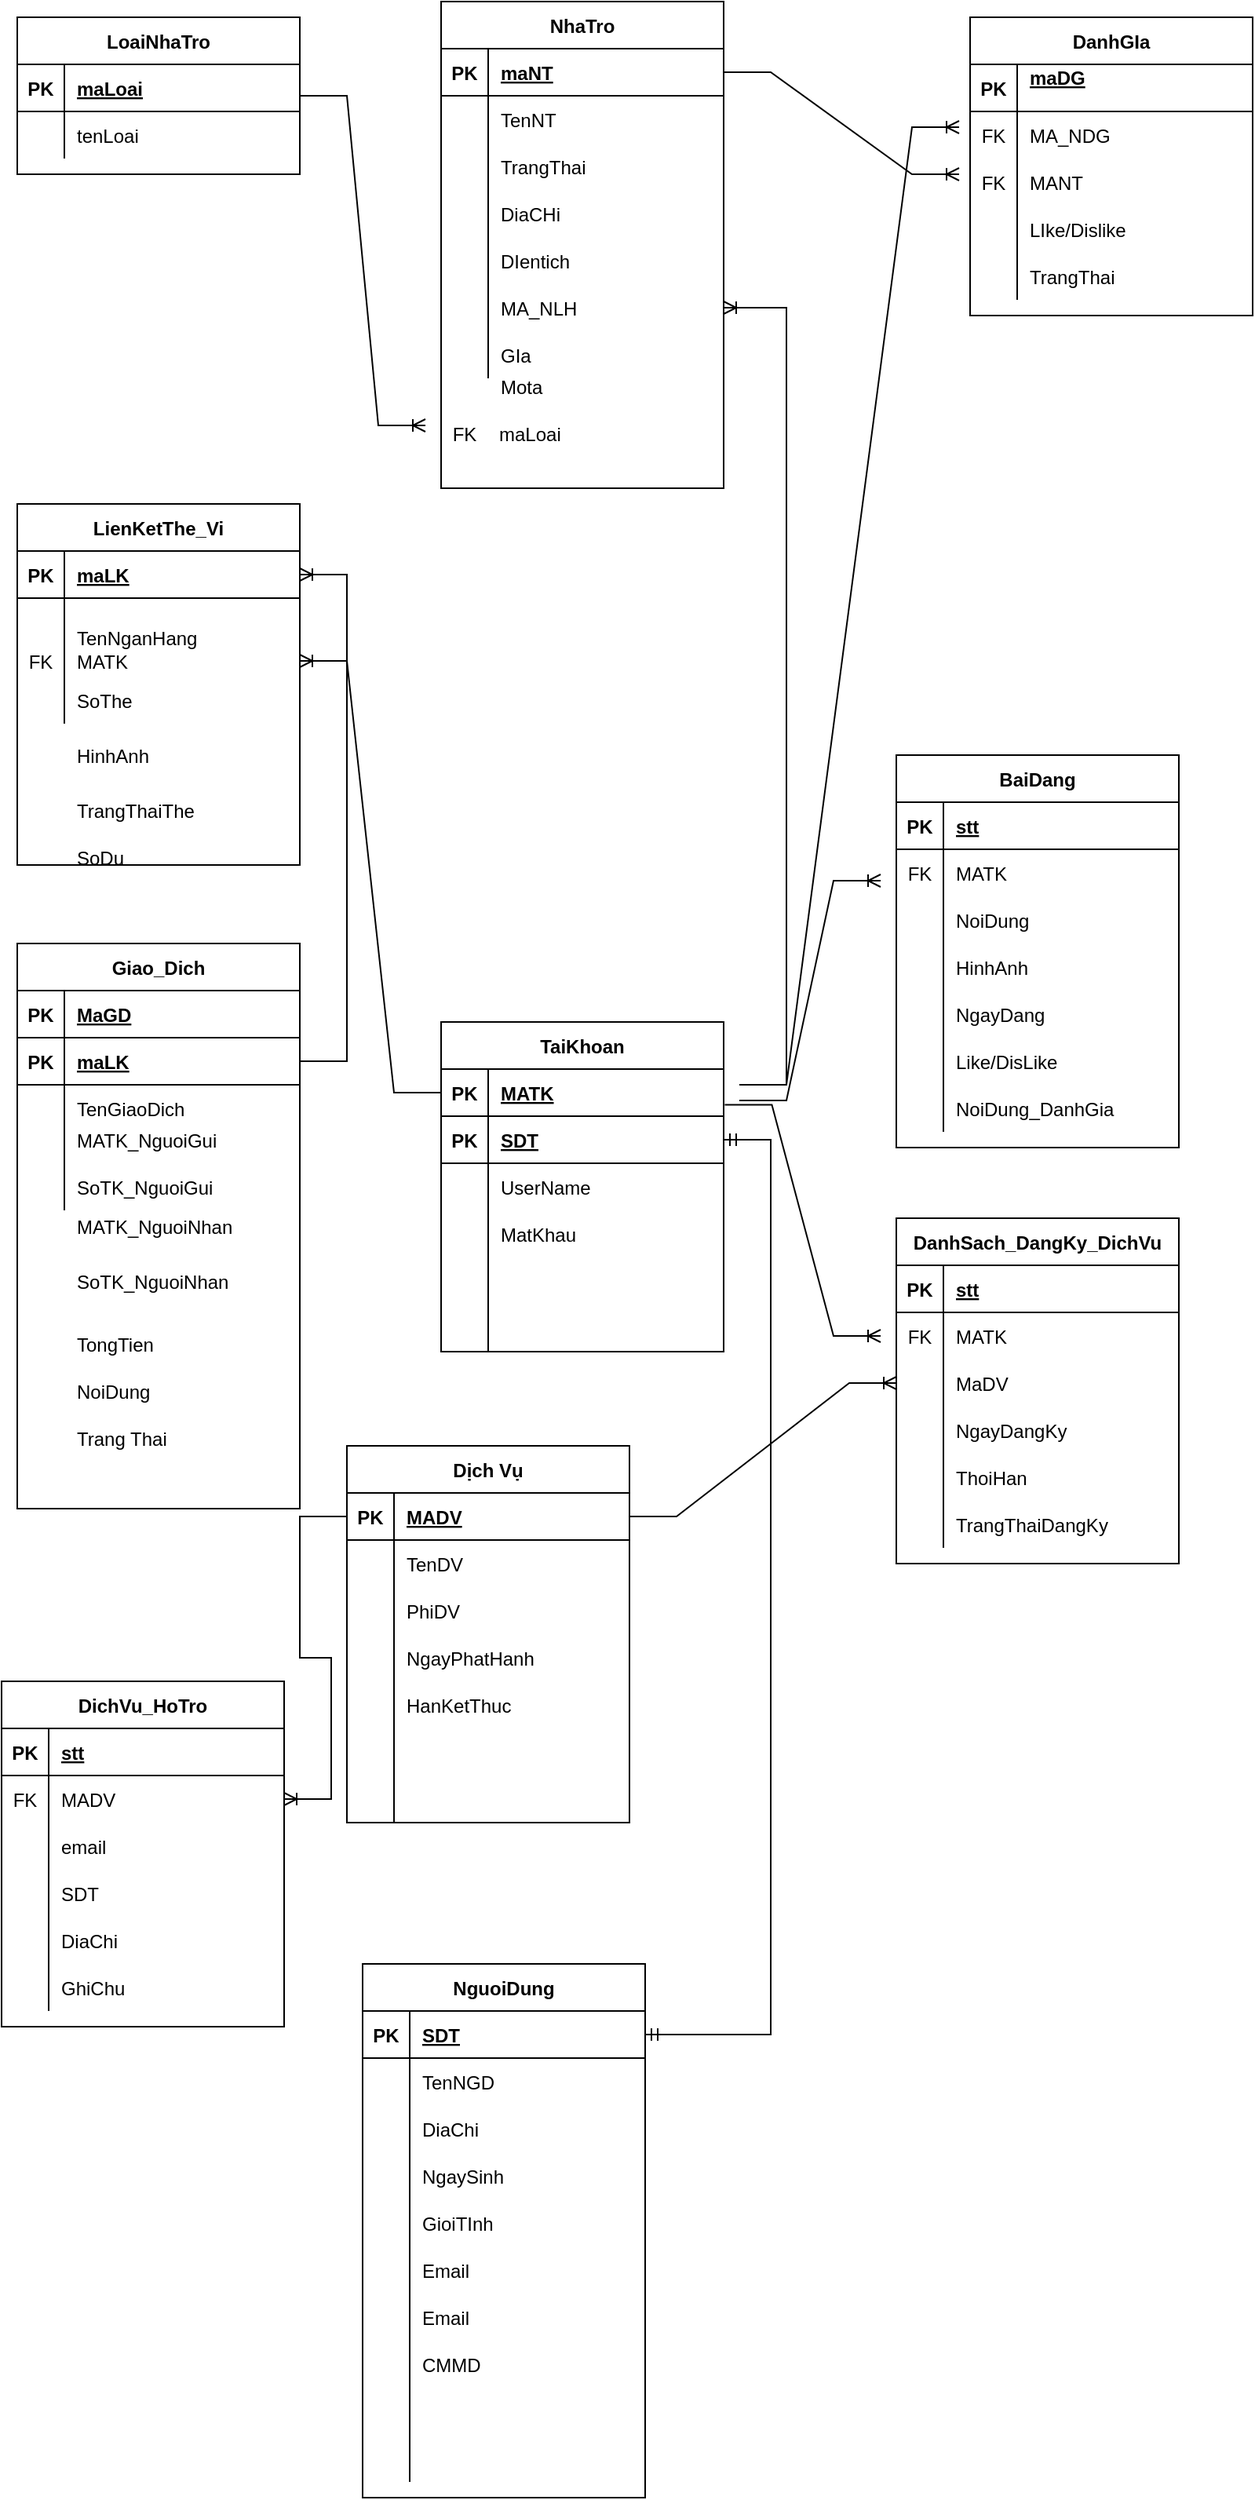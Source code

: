 <mxfile version="20.3.6" type="device"><diagram id="VaCA2AM7VYRNW-K4cGZ2" name="Trang-1"><mxGraphModel dx="796" dy="1458" grid="1" gridSize="10" guides="1" tooltips="1" connect="1" arrows="1" fold="1" page="1" pageScale="1" pageWidth="827" pageHeight="1169" math="0" shadow="0"><root><mxCell id="0"/><mxCell id="1" parent="0"/><mxCell id="GiyONxTqFQbeHyMigiNa-1" value="LoaiNhaTro" style="shape=table;startSize=30;container=1;collapsible=1;childLayout=tableLayout;fixedRows=1;rowLines=0;fontStyle=1;align=center;resizeLast=1;" parent="1" vertex="1"><mxGeometry x="40" y="80" width="180" height="100" as="geometry"/></mxCell><mxCell id="GiyONxTqFQbeHyMigiNa-2" value="" style="shape=tableRow;horizontal=0;startSize=0;swimlaneHead=0;swimlaneBody=0;fillColor=none;collapsible=0;dropTarget=0;points=[[0,0.5],[1,0.5]];portConstraint=eastwest;top=0;left=0;right=0;bottom=1;" parent="GiyONxTqFQbeHyMigiNa-1" vertex="1"><mxGeometry y="30" width="180" height="30" as="geometry"/></mxCell><mxCell id="GiyONxTqFQbeHyMigiNa-3" value="PK" style="shape=partialRectangle;connectable=0;fillColor=none;top=0;left=0;bottom=0;right=0;fontStyle=1;overflow=hidden;" parent="GiyONxTqFQbeHyMigiNa-2" vertex="1"><mxGeometry width="30" height="30" as="geometry"><mxRectangle width="30" height="30" as="alternateBounds"/></mxGeometry></mxCell><mxCell id="GiyONxTqFQbeHyMigiNa-4" value="maLoai" style="shape=partialRectangle;connectable=0;fillColor=none;top=0;left=0;bottom=0;right=0;align=left;spacingLeft=6;fontStyle=5;overflow=hidden;" parent="GiyONxTqFQbeHyMigiNa-2" vertex="1"><mxGeometry x="30" width="150" height="30" as="geometry"><mxRectangle width="150" height="30" as="alternateBounds"/></mxGeometry></mxCell><mxCell id="GiyONxTqFQbeHyMigiNa-5" value="" style="shape=tableRow;horizontal=0;startSize=0;swimlaneHead=0;swimlaneBody=0;fillColor=none;collapsible=0;dropTarget=0;points=[[0,0.5],[1,0.5]];portConstraint=eastwest;top=0;left=0;right=0;bottom=0;" parent="GiyONxTqFQbeHyMigiNa-1" vertex="1"><mxGeometry y="60" width="180" height="30" as="geometry"/></mxCell><mxCell id="GiyONxTqFQbeHyMigiNa-6" value="" style="shape=partialRectangle;connectable=0;fillColor=none;top=0;left=0;bottom=0;right=0;editable=1;overflow=hidden;" parent="GiyONxTqFQbeHyMigiNa-5" vertex="1"><mxGeometry width="30" height="30" as="geometry"><mxRectangle width="30" height="30" as="alternateBounds"/></mxGeometry></mxCell><mxCell id="GiyONxTqFQbeHyMigiNa-7" value="tenLoai" style="shape=partialRectangle;connectable=0;fillColor=none;top=0;left=0;bottom=0;right=0;align=left;spacingLeft=6;overflow=hidden;" parent="GiyONxTqFQbeHyMigiNa-5" vertex="1"><mxGeometry x="30" width="150" height="30" as="geometry"><mxRectangle width="150" height="30" as="alternateBounds"/></mxGeometry></mxCell><mxCell id="GiyONxTqFQbeHyMigiNa-14" value="NhaTro" style="shape=table;startSize=30;container=1;collapsible=1;childLayout=tableLayout;fixedRows=1;rowLines=0;fontStyle=1;align=center;resizeLast=1;" parent="1" vertex="1"><mxGeometry x="310" y="70" width="180" height="310" as="geometry"/></mxCell><mxCell id="GiyONxTqFQbeHyMigiNa-15" value="" style="shape=tableRow;horizontal=0;startSize=0;swimlaneHead=0;swimlaneBody=0;fillColor=none;collapsible=0;dropTarget=0;points=[[0,0.5],[1,0.5]];portConstraint=eastwest;top=0;left=0;right=0;bottom=1;" parent="GiyONxTqFQbeHyMigiNa-14" vertex="1"><mxGeometry y="30" width="180" height="30" as="geometry"/></mxCell><mxCell id="GiyONxTqFQbeHyMigiNa-16" value="PK" style="shape=partialRectangle;connectable=0;fillColor=none;top=0;left=0;bottom=0;right=0;fontStyle=1;overflow=hidden;" parent="GiyONxTqFQbeHyMigiNa-15" vertex="1"><mxGeometry width="30" height="30" as="geometry"><mxRectangle width="30" height="30" as="alternateBounds"/></mxGeometry></mxCell><mxCell id="GiyONxTqFQbeHyMigiNa-17" value="maNT" style="shape=partialRectangle;connectable=0;fillColor=none;top=0;left=0;bottom=0;right=0;align=left;spacingLeft=6;fontStyle=5;overflow=hidden;" parent="GiyONxTqFQbeHyMigiNa-15" vertex="1"><mxGeometry x="30" width="150" height="30" as="geometry"><mxRectangle width="150" height="30" as="alternateBounds"/></mxGeometry></mxCell><mxCell id="GiyONxTqFQbeHyMigiNa-18" value="" style="shape=tableRow;horizontal=0;startSize=0;swimlaneHead=0;swimlaneBody=0;fillColor=none;collapsible=0;dropTarget=0;points=[[0,0.5],[1,0.5]];portConstraint=eastwest;top=0;left=0;right=0;bottom=0;" parent="GiyONxTqFQbeHyMigiNa-14" vertex="1"><mxGeometry y="60" width="180" height="30" as="geometry"/></mxCell><mxCell id="GiyONxTqFQbeHyMigiNa-19" value="" style="shape=partialRectangle;connectable=0;fillColor=none;top=0;left=0;bottom=0;right=0;editable=1;overflow=hidden;" parent="GiyONxTqFQbeHyMigiNa-18" vertex="1"><mxGeometry width="30" height="30" as="geometry"><mxRectangle width="30" height="30" as="alternateBounds"/></mxGeometry></mxCell><mxCell id="GiyONxTqFQbeHyMigiNa-20" value="TenNT" style="shape=partialRectangle;connectable=0;fillColor=none;top=0;left=0;bottom=0;right=0;align=left;spacingLeft=6;overflow=hidden;" parent="GiyONxTqFQbeHyMigiNa-18" vertex="1"><mxGeometry x="30" width="150" height="30" as="geometry"><mxRectangle width="150" height="30" as="alternateBounds"/></mxGeometry></mxCell><mxCell id="GiyONxTqFQbeHyMigiNa-122" value="" style="shape=tableRow;horizontal=0;startSize=0;swimlaneHead=0;swimlaneBody=0;fillColor=none;collapsible=0;dropTarget=0;points=[[0,0.5],[1,0.5]];portConstraint=eastwest;top=0;left=0;right=0;bottom=0;" parent="GiyONxTqFQbeHyMigiNa-14" vertex="1"><mxGeometry y="90" width="180" height="30" as="geometry"/></mxCell><mxCell id="GiyONxTqFQbeHyMigiNa-123" value="" style="shape=partialRectangle;connectable=0;fillColor=none;top=0;left=0;bottom=0;right=0;editable=1;overflow=hidden;" parent="GiyONxTqFQbeHyMigiNa-122" vertex="1"><mxGeometry width="30" height="30" as="geometry"><mxRectangle width="30" height="30" as="alternateBounds"/></mxGeometry></mxCell><mxCell id="GiyONxTqFQbeHyMigiNa-124" value="TrangThai" style="shape=partialRectangle;connectable=0;fillColor=none;top=0;left=0;bottom=0;right=0;align=left;spacingLeft=6;overflow=hidden;" parent="GiyONxTqFQbeHyMigiNa-122" vertex="1"><mxGeometry x="30" width="150" height="30" as="geometry"><mxRectangle width="150" height="30" as="alternateBounds"/></mxGeometry></mxCell><mxCell id="GiyONxTqFQbeHyMigiNa-21" value="" style="shape=tableRow;horizontal=0;startSize=0;swimlaneHead=0;swimlaneBody=0;fillColor=none;collapsible=0;dropTarget=0;points=[[0,0.5],[1,0.5]];portConstraint=eastwest;top=0;left=0;right=0;bottom=0;" parent="GiyONxTqFQbeHyMigiNa-14" vertex="1"><mxGeometry y="120" width="180" height="30" as="geometry"/></mxCell><mxCell id="GiyONxTqFQbeHyMigiNa-22" value="" style="shape=partialRectangle;connectable=0;fillColor=none;top=0;left=0;bottom=0;right=0;editable=1;overflow=hidden;" parent="GiyONxTqFQbeHyMigiNa-21" vertex="1"><mxGeometry width="30" height="30" as="geometry"><mxRectangle width="30" height="30" as="alternateBounds"/></mxGeometry></mxCell><mxCell id="GiyONxTqFQbeHyMigiNa-23" value="DiaCHi" style="shape=partialRectangle;connectable=0;fillColor=none;top=0;left=0;bottom=0;right=0;align=left;spacingLeft=6;overflow=hidden;" parent="GiyONxTqFQbeHyMigiNa-21" vertex="1"><mxGeometry x="30" width="150" height="30" as="geometry"><mxRectangle width="150" height="30" as="alternateBounds"/></mxGeometry></mxCell><mxCell id="GiyONxTqFQbeHyMigiNa-24" value="" style="shape=tableRow;horizontal=0;startSize=0;swimlaneHead=0;swimlaneBody=0;fillColor=none;collapsible=0;dropTarget=0;points=[[0,0.5],[1,0.5]];portConstraint=eastwest;top=0;left=0;right=0;bottom=0;" parent="GiyONxTqFQbeHyMigiNa-14" vertex="1"><mxGeometry y="150" width="180" height="30" as="geometry"/></mxCell><mxCell id="GiyONxTqFQbeHyMigiNa-25" value="" style="shape=partialRectangle;connectable=0;fillColor=none;top=0;left=0;bottom=0;right=0;editable=1;overflow=hidden;" parent="GiyONxTqFQbeHyMigiNa-24" vertex="1"><mxGeometry width="30" height="30" as="geometry"><mxRectangle width="30" height="30" as="alternateBounds"/></mxGeometry></mxCell><mxCell id="GiyONxTqFQbeHyMigiNa-26" value="DIentich" style="shape=partialRectangle;connectable=0;fillColor=none;top=0;left=0;bottom=0;right=0;align=left;spacingLeft=6;overflow=hidden;" parent="GiyONxTqFQbeHyMigiNa-24" vertex="1"><mxGeometry x="30" width="150" height="30" as="geometry"><mxRectangle width="150" height="30" as="alternateBounds"/></mxGeometry></mxCell><mxCell id="GiyONxTqFQbeHyMigiNa-33" value="" style="shape=tableRow;horizontal=0;startSize=0;swimlaneHead=0;swimlaneBody=0;fillColor=none;collapsible=0;dropTarget=0;points=[[0,0.5],[1,0.5]];portConstraint=eastwest;top=0;left=0;right=0;bottom=0;" parent="GiyONxTqFQbeHyMigiNa-14" vertex="1"><mxGeometry y="180" width="180" height="30" as="geometry"/></mxCell><mxCell id="GiyONxTqFQbeHyMigiNa-34" value="" style="shape=partialRectangle;connectable=0;fillColor=none;top=0;left=0;bottom=0;right=0;editable=1;overflow=hidden;" parent="GiyONxTqFQbeHyMigiNa-33" vertex="1"><mxGeometry width="30" height="30" as="geometry"><mxRectangle width="30" height="30" as="alternateBounds"/></mxGeometry></mxCell><mxCell id="GiyONxTqFQbeHyMigiNa-35" value="MA_NLH" style="shape=partialRectangle;connectable=0;fillColor=none;top=0;left=0;bottom=0;right=0;align=left;spacingLeft=6;overflow=hidden;" parent="GiyONxTqFQbeHyMigiNa-33" vertex="1"><mxGeometry x="30" width="150" height="30" as="geometry"><mxRectangle width="150" height="30" as="alternateBounds"/></mxGeometry></mxCell><mxCell id="GiyONxTqFQbeHyMigiNa-27" value="" style="shape=tableRow;horizontal=0;startSize=0;swimlaneHead=0;swimlaneBody=0;fillColor=none;collapsible=0;dropTarget=0;points=[[0,0.5],[1,0.5]];portConstraint=eastwest;top=0;left=0;right=0;bottom=0;" parent="GiyONxTqFQbeHyMigiNa-14" vertex="1"><mxGeometry y="210" width="180" height="30" as="geometry"/></mxCell><mxCell id="GiyONxTqFQbeHyMigiNa-28" value="" style="shape=partialRectangle;connectable=0;fillColor=none;top=0;left=0;bottom=0;right=0;editable=1;overflow=hidden;" parent="GiyONxTqFQbeHyMigiNa-27" vertex="1"><mxGeometry width="30" height="30" as="geometry"><mxRectangle width="30" height="30" as="alternateBounds"/></mxGeometry></mxCell><mxCell id="GiyONxTqFQbeHyMigiNa-29" value="GIa" style="shape=partialRectangle;connectable=0;fillColor=none;top=0;left=0;bottom=0;right=0;align=left;spacingLeft=6;overflow=hidden;" parent="GiyONxTqFQbeHyMigiNa-27" vertex="1"><mxGeometry x="30" width="150" height="30" as="geometry"><mxRectangle width="150" height="30" as="alternateBounds"/></mxGeometry></mxCell><mxCell id="GiyONxTqFQbeHyMigiNa-36" value="DanhGIa" style="shape=table;startSize=30;container=1;collapsible=1;childLayout=tableLayout;fixedRows=1;rowLines=0;fontStyle=1;align=center;resizeLast=1;" parent="1" vertex="1"><mxGeometry x="647" y="80" width="180" height="190" as="geometry"/></mxCell><mxCell id="GiyONxTqFQbeHyMigiNa-37" value="" style="shape=tableRow;horizontal=0;startSize=0;swimlaneHead=0;swimlaneBody=0;fillColor=none;collapsible=0;dropTarget=0;points=[[0,0.5],[1,0.5]];portConstraint=eastwest;top=0;left=0;right=0;bottom=1;" parent="GiyONxTqFQbeHyMigiNa-36" vertex="1"><mxGeometry y="30" width="180" height="30" as="geometry"/></mxCell><mxCell id="GiyONxTqFQbeHyMigiNa-38" value="PK" style="shape=partialRectangle;connectable=0;fillColor=none;top=0;left=0;bottom=0;right=0;fontStyle=1;overflow=hidden;" parent="GiyONxTqFQbeHyMigiNa-37" vertex="1"><mxGeometry width="30" height="30" as="geometry"><mxRectangle width="30" height="30" as="alternateBounds"/></mxGeometry></mxCell><mxCell id="GiyONxTqFQbeHyMigiNa-39" value="maDG&#10;" style="shape=partialRectangle;connectable=0;fillColor=none;top=0;left=0;bottom=0;right=0;align=left;spacingLeft=6;fontStyle=5;overflow=hidden;" parent="GiyONxTqFQbeHyMigiNa-37" vertex="1"><mxGeometry x="30" width="150" height="30" as="geometry"><mxRectangle width="150" height="30" as="alternateBounds"/></mxGeometry></mxCell><mxCell id="GiyONxTqFQbeHyMigiNa-40" value="" style="shape=tableRow;horizontal=0;startSize=0;swimlaneHead=0;swimlaneBody=0;fillColor=none;collapsible=0;dropTarget=0;points=[[0,0.5],[1,0.5]];portConstraint=eastwest;top=0;left=0;right=0;bottom=0;" parent="GiyONxTqFQbeHyMigiNa-36" vertex="1"><mxGeometry y="60" width="180" height="30" as="geometry"/></mxCell><mxCell id="GiyONxTqFQbeHyMigiNa-41" value="FK" style="shape=partialRectangle;connectable=0;fillColor=none;top=0;left=0;bottom=0;right=0;editable=1;overflow=hidden;" parent="GiyONxTqFQbeHyMigiNa-40" vertex="1"><mxGeometry width="30" height="30" as="geometry"><mxRectangle width="30" height="30" as="alternateBounds"/></mxGeometry></mxCell><mxCell id="GiyONxTqFQbeHyMigiNa-42" value="MA_NDG" style="shape=partialRectangle;connectable=0;fillColor=none;top=0;left=0;bottom=0;right=0;align=left;spacingLeft=6;overflow=hidden;" parent="GiyONxTqFQbeHyMigiNa-40" vertex="1"><mxGeometry x="30" width="150" height="30" as="geometry"><mxRectangle width="150" height="30" as="alternateBounds"/></mxGeometry></mxCell><mxCell id="GiyONxTqFQbeHyMigiNa-43" value="" style="shape=tableRow;horizontal=0;startSize=0;swimlaneHead=0;swimlaneBody=0;fillColor=none;collapsible=0;dropTarget=0;points=[[0,0.5],[1,0.5]];portConstraint=eastwest;top=0;left=0;right=0;bottom=0;" parent="GiyONxTqFQbeHyMigiNa-36" vertex="1"><mxGeometry y="90" width="180" height="30" as="geometry"/></mxCell><mxCell id="GiyONxTqFQbeHyMigiNa-44" value="FK" style="shape=partialRectangle;connectable=0;fillColor=none;top=0;left=0;bottom=0;right=0;editable=1;overflow=hidden;" parent="GiyONxTqFQbeHyMigiNa-43" vertex="1"><mxGeometry width="30" height="30" as="geometry"><mxRectangle width="30" height="30" as="alternateBounds"/></mxGeometry></mxCell><mxCell id="GiyONxTqFQbeHyMigiNa-45" value="MANT" style="shape=partialRectangle;connectable=0;fillColor=none;top=0;left=0;bottom=0;right=0;align=left;spacingLeft=6;overflow=hidden;" parent="GiyONxTqFQbeHyMigiNa-43" vertex="1"><mxGeometry x="30" width="150" height="30" as="geometry"><mxRectangle width="150" height="30" as="alternateBounds"/></mxGeometry></mxCell><mxCell id="GiyONxTqFQbeHyMigiNa-46" value="" style="shape=tableRow;horizontal=0;startSize=0;swimlaneHead=0;swimlaneBody=0;fillColor=none;collapsible=0;dropTarget=0;points=[[0,0.5],[1,0.5]];portConstraint=eastwest;top=0;left=0;right=0;bottom=0;" parent="GiyONxTqFQbeHyMigiNa-36" vertex="1"><mxGeometry y="120" width="180" height="30" as="geometry"/></mxCell><mxCell id="GiyONxTqFQbeHyMigiNa-47" value="" style="shape=partialRectangle;connectable=0;fillColor=none;top=0;left=0;bottom=0;right=0;editable=1;overflow=hidden;" parent="GiyONxTqFQbeHyMigiNa-46" vertex="1"><mxGeometry width="30" height="30" as="geometry"><mxRectangle width="30" height="30" as="alternateBounds"/></mxGeometry></mxCell><mxCell id="GiyONxTqFQbeHyMigiNa-48" value="LIke/Dislike" style="shape=partialRectangle;connectable=0;fillColor=none;top=0;left=0;bottom=0;right=0;align=left;spacingLeft=6;overflow=hidden;" parent="GiyONxTqFQbeHyMigiNa-46" vertex="1"><mxGeometry x="30" width="150" height="30" as="geometry"><mxRectangle width="150" height="30" as="alternateBounds"/></mxGeometry></mxCell><mxCell id="GiyONxTqFQbeHyMigiNa-74" value="" style="shape=tableRow;horizontal=0;startSize=0;swimlaneHead=0;swimlaneBody=0;fillColor=none;collapsible=0;dropTarget=0;points=[[0,0.5],[1,0.5]];portConstraint=eastwest;top=0;left=0;right=0;bottom=0;" parent="GiyONxTqFQbeHyMigiNa-36" vertex="1"><mxGeometry y="150" width="180" height="30" as="geometry"/></mxCell><mxCell id="GiyONxTqFQbeHyMigiNa-75" value="" style="shape=partialRectangle;connectable=0;fillColor=none;top=0;left=0;bottom=0;right=0;editable=1;overflow=hidden;" parent="GiyONxTqFQbeHyMigiNa-74" vertex="1"><mxGeometry width="30" height="30" as="geometry"><mxRectangle width="30" height="30" as="alternateBounds"/></mxGeometry></mxCell><mxCell id="GiyONxTqFQbeHyMigiNa-76" value="TrangThai" style="shape=partialRectangle;connectable=0;fillColor=none;top=0;left=0;bottom=0;right=0;align=left;spacingLeft=6;overflow=hidden;" parent="GiyONxTqFQbeHyMigiNa-74" vertex="1"><mxGeometry x="30" width="150" height="30" as="geometry"><mxRectangle width="150" height="30" as="alternateBounds"/></mxGeometry></mxCell><mxCell id="GiyONxTqFQbeHyMigiNa-49" value="NguoiDung" style="shape=table;startSize=30;container=1;collapsible=1;childLayout=tableLayout;fixedRows=1;rowLines=0;fontStyle=1;align=center;resizeLast=1;" parent="1" vertex="1"><mxGeometry x="260" y="1320" width="180" height="340" as="geometry"/></mxCell><mxCell id="GiyONxTqFQbeHyMigiNa-50" value="" style="shape=tableRow;horizontal=0;startSize=0;swimlaneHead=0;swimlaneBody=0;fillColor=none;collapsible=0;dropTarget=0;points=[[0,0.5],[1,0.5]];portConstraint=eastwest;top=0;left=0;right=0;bottom=1;" parent="GiyONxTqFQbeHyMigiNa-49" vertex="1"><mxGeometry y="30" width="180" height="30" as="geometry"/></mxCell><mxCell id="GiyONxTqFQbeHyMigiNa-51" value="PK" style="shape=partialRectangle;connectable=0;fillColor=none;top=0;left=0;bottom=0;right=0;fontStyle=1;overflow=hidden;" parent="GiyONxTqFQbeHyMigiNa-50" vertex="1"><mxGeometry width="30" height="30" as="geometry"><mxRectangle width="30" height="30" as="alternateBounds"/></mxGeometry></mxCell><mxCell id="GiyONxTqFQbeHyMigiNa-52" value="SDT" style="shape=partialRectangle;connectable=0;fillColor=none;top=0;left=0;bottom=0;right=0;align=left;spacingLeft=6;fontStyle=5;overflow=hidden;" parent="GiyONxTqFQbeHyMigiNa-50" vertex="1"><mxGeometry x="30" width="150" height="30" as="geometry"><mxRectangle width="150" height="30" as="alternateBounds"/></mxGeometry></mxCell><mxCell id="GiyONxTqFQbeHyMigiNa-53" value="" style="shape=tableRow;horizontal=0;startSize=0;swimlaneHead=0;swimlaneBody=0;fillColor=none;collapsible=0;dropTarget=0;points=[[0,0.5],[1,0.5]];portConstraint=eastwest;top=0;left=0;right=0;bottom=0;" parent="GiyONxTqFQbeHyMigiNa-49" vertex="1"><mxGeometry y="60" width="180" height="30" as="geometry"/></mxCell><mxCell id="GiyONxTqFQbeHyMigiNa-54" value="" style="shape=partialRectangle;connectable=0;fillColor=none;top=0;left=0;bottom=0;right=0;editable=1;overflow=hidden;" parent="GiyONxTqFQbeHyMigiNa-53" vertex="1"><mxGeometry width="30" height="30" as="geometry"><mxRectangle width="30" height="30" as="alternateBounds"/></mxGeometry></mxCell><mxCell id="GiyONxTqFQbeHyMigiNa-55" value="TenNGD" style="shape=partialRectangle;connectable=0;fillColor=none;top=0;left=0;bottom=0;right=0;align=left;spacingLeft=6;overflow=hidden;" parent="GiyONxTqFQbeHyMigiNa-53" vertex="1"><mxGeometry x="30" width="150" height="30" as="geometry"><mxRectangle width="150" height="30" as="alternateBounds"/></mxGeometry></mxCell><mxCell id="GiyONxTqFQbeHyMigiNa-56" value="" style="shape=tableRow;horizontal=0;startSize=0;swimlaneHead=0;swimlaneBody=0;fillColor=none;collapsible=0;dropTarget=0;points=[[0,0.5],[1,0.5]];portConstraint=eastwest;top=0;left=0;right=0;bottom=0;" parent="GiyONxTqFQbeHyMigiNa-49" vertex="1"><mxGeometry y="90" width="180" height="30" as="geometry"/></mxCell><mxCell id="GiyONxTqFQbeHyMigiNa-57" value="" style="shape=partialRectangle;connectable=0;fillColor=none;top=0;left=0;bottom=0;right=0;editable=1;overflow=hidden;" parent="GiyONxTqFQbeHyMigiNa-56" vertex="1"><mxGeometry width="30" height="30" as="geometry"><mxRectangle width="30" height="30" as="alternateBounds"/></mxGeometry></mxCell><mxCell id="GiyONxTqFQbeHyMigiNa-58" value="DiaChi" style="shape=partialRectangle;connectable=0;fillColor=none;top=0;left=0;bottom=0;right=0;align=left;spacingLeft=6;overflow=hidden;" parent="GiyONxTqFQbeHyMigiNa-56" vertex="1"><mxGeometry x="30" width="150" height="30" as="geometry"><mxRectangle width="150" height="30" as="alternateBounds"/></mxGeometry></mxCell><mxCell id="GiyONxTqFQbeHyMigiNa-59" value="" style="shape=tableRow;horizontal=0;startSize=0;swimlaneHead=0;swimlaneBody=0;fillColor=none;collapsible=0;dropTarget=0;points=[[0,0.5],[1,0.5]];portConstraint=eastwest;top=0;left=0;right=0;bottom=0;" parent="GiyONxTqFQbeHyMigiNa-49" vertex="1"><mxGeometry y="120" width="180" height="30" as="geometry"/></mxCell><mxCell id="GiyONxTqFQbeHyMigiNa-60" value="" style="shape=partialRectangle;connectable=0;fillColor=none;top=0;left=0;bottom=0;right=0;editable=1;overflow=hidden;" parent="GiyONxTqFQbeHyMigiNa-59" vertex="1"><mxGeometry width="30" height="30" as="geometry"><mxRectangle width="30" height="30" as="alternateBounds"/></mxGeometry></mxCell><mxCell id="GiyONxTqFQbeHyMigiNa-61" value="NgaySinh" style="shape=partialRectangle;connectable=0;fillColor=none;top=0;left=0;bottom=0;right=0;align=left;spacingLeft=6;overflow=hidden;" parent="GiyONxTqFQbeHyMigiNa-59" vertex="1"><mxGeometry x="30" width="150" height="30" as="geometry"><mxRectangle width="150" height="30" as="alternateBounds"/></mxGeometry></mxCell><mxCell id="GiyONxTqFQbeHyMigiNa-62" value="" style="shape=tableRow;horizontal=0;startSize=0;swimlaneHead=0;swimlaneBody=0;fillColor=none;collapsible=0;dropTarget=0;points=[[0,0.5],[1,0.5]];portConstraint=eastwest;top=0;left=0;right=0;bottom=0;" parent="GiyONxTqFQbeHyMigiNa-49" vertex="1"><mxGeometry y="150" width="180" height="30" as="geometry"/></mxCell><mxCell id="GiyONxTqFQbeHyMigiNa-63" value="" style="shape=partialRectangle;connectable=0;fillColor=none;top=0;left=0;bottom=0;right=0;editable=1;overflow=hidden;" parent="GiyONxTqFQbeHyMigiNa-62" vertex="1"><mxGeometry width="30" height="30" as="geometry"><mxRectangle width="30" height="30" as="alternateBounds"/></mxGeometry></mxCell><mxCell id="GiyONxTqFQbeHyMigiNa-64" value="GioiTInh" style="shape=partialRectangle;connectable=0;fillColor=none;top=0;left=0;bottom=0;right=0;align=left;spacingLeft=6;overflow=hidden;" parent="GiyONxTqFQbeHyMigiNa-62" vertex="1"><mxGeometry x="30" width="150" height="30" as="geometry"><mxRectangle width="150" height="30" as="alternateBounds"/></mxGeometry></mxCell><mxCell id="q7PNlcYJFbDmxa4r0uP--4" value="" style="shape=tableRow;horizontal=0;startSize=0;swimlaneHead=0;swimlaneBody=0;fillColor=none;collapsible=0;dropTarget=0;points=[[0,0.5],[1,0.5]];portConstraint=eastwest;top=0;left=0;right=0;bottom=0;" parent="GiyONxTqFQbeHyMigiNa-49" vertex="1"><mxGeometry y="180" width="180" height="30" as="geometry"/></mxCell><mxCell id="q7PNlcYJFbDmxa4r0uP--5" value="" style="shape=partialRectangle;connectable=0;fillColor=none;top=0;left=0;bottom=0;right=0;editable=1;overflow=hidden;" parent="q7PNlcYJFbDmxa4r0uP--4" vertex="1"><mxGeometry width="30" height="30" as="geometry"><mxRectangle width="30" height="30" as="alternateBounds"/></mxGeometry></mxCell><mxCell id="q7PNlcYJFbDmxa4r0uP--6" value="Email" style="shape=partialRectangle;connectable=0;fillColor=none;top=0;left=0;bottom=0;right=0;align=left;spacingLeft=6;overflow=hidden;" parent="q7PNlcYJFbDmxa4r0uP--4" vertex="1"><mxGeometry x="30" width="150" height="30" as="geometry"><mxRectangle width="150" height="30" as="alternateBounds"/></mxGeometry></mxCell><mxCell id="GiyONxTqFQbeHyMigiNa-65" value="" style="shape=tableRow;horizontal=0;startSize=0;swimlaneHead=0;swimlaneBody=0;fillColor=none;collapsible=0;dropTarget=0;points=[[0,0.5],[1,0.5]];portConstraint=eastwest;top=0;left=0;right=0;bottom=0;" parent="GiyONxTqFQbeHyMigiNa-49" vertex="1"><mxGeometry y="210" width="180" height="30" as="geometry"/></mxCell><mxCell id="GiyONxTqFQbeHyMigiNa-66" value="" style="shape=partialRectangle;connectable=0;fillColor=none;top=0;left=0;bottom=0;right=0;editable=1;overflow=hidden;" parent="GiyONxTqFQbeHyMigiNa-65" vertex="1"><mxGeometry width="30" height="30" as="geometry"><mxRectangle width="30" height="30" as="alternateBounds"/></mxGeometry></mxCell><mxCell id="GiyONxTqFQbeHyMigiNa-67" value="Email" style="shape=partialRectangle;connectable=0;fillColor=none;top=0;left=0;bottom=0;right=0;align=left;spacingLeft=6;overflow=hidden;" parent="GiyONxTqFQbeHyMigiNa-65" vertex="1"><mxGeometry x="30" width="150" height="30" as="geometry"><mxRectangle width="150" height="30" as="alternateBounds"/></mxGeometry></mxCell><mxCell id="q7PNlcYJFbDmxa4r0uP--1" value="" style="shape=tableRow;horizontal=0;startSize=0;swimlaneHead=0;swimlaneBody=0;fillColor=none;collapsible=0;dropTarget=0;points=[[0,0.5],[1,0.5]];portConstraint=eastwest;top=0;left=0;right=0;bottom=0;" parent="GiyONxTqFQbeHyMigiNa-49" vertex="1"><mxGeometry y="240" width="180" height="30" as="geometry"/></mxCell><mxCell id="q7PNlcYJFbDmxa4r0uP--2" value="" style="shape=partialRectangle;connectable=0;fillColor=none;top=0;left=0;bottom=0;right=0;editable=1;overflow=hidden;" parent="q7PNlcYJFbDmxa4r0uP--1" vertex="1"><mxGeometry width="30" height="30" as="geometry"><mxRectangle width="30" height="30" as="alternateBounds"/></mxGeometry></mxCell><mxCell id="q7PNlcYJFbDmxa4r0uP--3" value="CMMD" style="shape=partialRectangle;connectable=0;fillColor=none;top=0;left=0;bottom=0;right=0;align=left;spacingLeft=6;overflow=hidden;" parent="q7PNlcYJFbDmxa4r0uP--1" vertex="1"><mxGeometry x="30" width="150" height="30" as="geometry"><mxRectangle width="150" height="30" as="alternateBounds"/></mxGeometry></mxCell><mxCell id="GiyONxTqFQbeHyMigiNa-68" value="" style="shape=tableRow;horizontal=0;startSize=0;swimlaneHead=0;swimlaneBody=0;fillColor=none;collapsible=0;dropTarget=0;points=[[0,0.5],[1,0.5]];portConstraint=eastwest;top=0;left=0;right=0;bottom=0;" parent="GiyONxTqFQbeHyMigiNa-49" vertex="1"><mxGeometry y="270" width="180" height="30" as="geometry"/></mxCell><mxCell id="GiyONxTqFQbeHyMigiNa-69" value="" style="shape=partialRectangle;connectable=0;fillColor=none;top=0;left=0;bottom=0;right=0;editable=1;overflow=hidden;" parent="GiyONxTqFQbeHyMigiNa-68" vertex="1"><mxGeometry width="30" height="30" as="geometry"><mxRectangle width="30" height="30" as="alternateBounds"/></mxGeometry></mxCell><mxCell id="GiyONxTqFQbeHyMigiNa-70" value="" style="shape=partialRectangle;connectable=0;fillColor=none;top=0;left=0;bottom=0;right=0;align=left;spacingLeft=6;overflow=hidden;" parent="GiyONxTqFQbeHyMigiNa-68" vertex="1"><mxGeometry x="30" width="150" height="30" as="geometry"><mxRectangle width="150" height="30" as="alternateBounds"/></mxGeometry></mxCell><mxCell id="GiyONxTqFQbeHyMigiNa-71" value="" style="shape=tableRow;horizontal=0;startSize=0;swimlaneHead=0;swimlaneBody=0;fillColor=none;collapsible=0;dropTarget=0;points=[[0,0.5],[1,0.5]];portConstraint=eastwest;top=0;left=0;right=0;bottom=0;" parent="GiyONxTqFQbeHyMigiNa-49" vertex="1"><mxGeometry y="300" width="180" height="30" as="geometry"/></mxCell><mxCell id="GiyONxTqFQbeHyMigiNa-72" value="" style="shape=partialRectangle;connectable=0;fillColor=none;top=0;left=0;bottom=0;right=0;editable=1;overflow=hidden;" parent="GiyONxTqFQbeHyMigiNa-71" vertex="1"><mxGeometry width="30" height="30" as="geometry"><mxRectangle width="30" height="30" as="alternateBounds"/></mxGeometry></mxCell><mxCell id="GiyONxTqFQbeHyMigiNa-73" value="" style="shape=partialRectangle;connectable=0;fillColor=none;top=0;left=0;bottom=0;right=0;align=left;spacingLeft=6;overflow=hidden;" parent="GiyONxTqFQbeHyMigiNa-71" vertex="1"><mxGeometry x="30" width="150" height="30" as="geometry"><mxRectangle width="150" height="30" as="alternateBounds"/></mxGeometry></mxCell><mxCell id="GiyONxTqFQbeHyMigiNa-77" value="TaiKhoan" style="shape=table;startSize=30;container=1;collapsible=1;childLayout=tableLayout;fixedRows=1;rowLines=0;fontStyle=1;align=center;resizeLast=1;" parent="1" vertex="1"><mxGeometry x="310" y="720" width="180" height="210" as="geometry"/></mxCell><mxCell id="GiyONxTqFQbeHyMigiNa-78" value="" style="shape=tableRow;horizontal=0;startSize=0;swimlaneHead=0;swimlaneBody=0;fillColor=none;collapsible=0;dropTarget=0;points=[[0,0.5],[1,0.5]];portConstraint=eastwest;top=0;left=0;right=0;bottom=1;" parent="GiyONxTqFQbeHyMigiNa-77" vertex="1"><mxGeometry y="30" width="180" height="30" as="geometry"/></mxCell><mxCell id="GiyONxTqFQbeHyMigiNa-79" value="PK" style="shape=partialRectangle;connectable=0;fillColor=none;top=0;left=0;bottom=0;right=0;fontStyle=1;overflow=hidden;" parent="GiyONxTqFQbeHyMigiNa-78" vertex="1"><mxGeometry width="30" height="30" as="geometry"><mxRectangle width="30" height="30" as="alternateBounds"/></mxGeometry></mxCell><mxCell id="GiyONxTqFQbeHyMigiNa-80" value="MATK" style="shape=partialRectangle;connectable=0;fillColor=none;top=0;left=0;bottom=0;right=0;align=left;spacingLeft=6;fontStyle=5;overflow=hidden;" parent="GiyONxTqFQbeHyMigiNa-78" vertex="1"><mxGeometry x="30" width="150" height="30" as="geometry"><mxRectangle width="150" height="30" as="alternateBounds"/></mxGeometry></mxCell><mxCell id="TmQlnVXKk8t3EYSE_Vwl-6" value="" style="shape=tableRow;horizontal=0;startSize=0;swimlaneHead=0;swimlaneBody=0;fillColor=none;collapsible=0;dropTarget=0;points=[[0,0.5],[1,0.5]];portConstraint=eastwest;top=0;left=0;right=0;bottom=1;" parent="GiyONxTqFQbeHyMigiNa-77" vertex="1"><mxGeometry y="60" width="180" height="30" as="geometry"/></mxCell><mxCell id="TmQlnVXKk8t3EYSE_Vwl-7" value="PK" style="shape=partialRectangle;connectable=0;fillColor=none;top=0;left=0;bottom=0;right=0;fontStyle=1;overflow=hidden;" parent="TmQlnVXKk8t3EYSE_Vwl-6" vertex="1"><mxGeometry width="30" height="30" as="geometry"><mxRectangle width="30" height="30" as="alternateBounds"/></mxGeometry></mxCell><mxCell id="TmQlnVXKk8t3EYSE_Vwl-8" value="SDT" style="shape=partialRectangle;connectable=0;fillColor=none;top=0;left=0;bottom=0;right=0;align=left;spacingLeft=6;fontStyle=5;overflow=hidden;" parent="TmQlnVXKk8t3EYSE_Vwl-6" vertex="1"><mxGeometry x="30" width="150" height="30" as="geometry"><mxRectangle width="150" height="30" as="alternateBounds"/></mxGeometry></mxCell><mxCell id="GiyONxTqFQbeHyMigiNa-81" value="" style="shape=tableRow;horizontal=0;startSize=0;swimlaneHead=0;swimlaneBody=0;fillColor=none;collapsible=0;dropTarget=0;points=[[0,0.5],[1,0.5]];portConstraint=eastwest;top=0;left=0;right=0;bottom=0;" parent="GiyONxTqFQbeHyMigiNa-77" vertex="1"><mxGeometry y="90" width="180" height="30" as="geometry"/></mxCell><mxCell id="GiyONxTqFQbeHyMigiNa-82" value="" style="shape=partialRectangle;connectable=0;fillColor=none;top=0;left=0;bottom=0;right=0;editable=1;overflow=hidden;" parent="GiyONxTqFQbeHyMigiNa-81" vertex="1"><mxGeometry width="30" height="30" as="geometry"><mxRectangle width="30" height="30" as="alternateBounds"/></mxGeometry></mxCell><mxCell id="GiyONxTqFQbeHyMigiNa-83" value="UserName" style="shape=partialRectangle;connectable=0;fillColor=none;top=0;left=0;bottom=0;right=0;align=left;spacingLeft=6;overflow=hidden;" parent="GiyONxTqFQbeHyMigiNa-81" vertex="1"><mxGeometry x="30" width="150" height="30" as="geometry"><mxRectangle width="150" height="30" as="alternateBounds"/></mxGeometry></mxCell><mxCell id="GiyONxTqFQbeHyMigiNa-84" value="" style="shape=tableRow;horizontal=0;startSize=0;swimlaneHead=0;swimlaneBody=0;fillColor=none;collapsible=0;dropTarget=0;points=[[0,0.5],[1,0.5]];portConstraint=eastwest;top=0;left=0;right=0;bottom=0;" parent="GiyONxTqFQbeHyMigiNa-77" vertex="1"><mxGeometry y="120" width="180" height="30" as="geometry"/></mxCell><mxCell id="GiyONxTqFQbeHyMigiNa-85" value="" style="shape=partialRectangle;connectable=0;fillColor=none;top=0;left=0;bottom=0;right=0;editable=1;overflow=hidden;" parent="GiyONxTqFQbeHyMigiNa-84" vertex="1"><mxGeometry width="30" height="30" as="geometry"><mxRectangle width="30" height="30" as="alternateBounds"/></mxGeometry></mxCell><mxCell id="GiyONxTqFQbeHyMigiNa-86" value="MatKhau" style="shape=partialRectangle;connectable=0;fillColor=none;top=0;left=0;bottom=0;right=0;align=left;spacingLeft=6;overflow=hidden;" parent="GiyONxTqFQbeHyMigiNa-84" vertex="1"><mxGeometry x="30" width="150" height="30" as="geometry"><mxRectangle width="150" height="30" as="alternateBounds"/></mxGeometry></mxCell><mxCell id="GiyONxTqFQbeHyMigiNa-87" value="" style="shape=tableRow;horizontal=0;startSize=0;swimlaneHead=0;swimlaneBody=0;fillColor=none;collapsible=0;dropTarget=0;points=[[0,0.5],[1,0.5]];portConstraint=eastwest;top=0;left=0;right=0;bottom=0;" parent="GiyONxTqFQbeHyMigiNa-77" vertex="1"><mxGeometry y="150" width="180" height="20" as="geometry"/></mxCell><mxCell id="GiyONxTqFQbeHyMigiNa-88" value="" style="shape=partialRectangle;connectable=0;fillColor=none;top=0;left=0;bottom=0;right=0;editable=1;overflow=hidden;" parent="GiyONxTqFQbeHyMigiNa-87" vertex="1"><mxGeometry width="30" height="20" as="geometry"><mxRectangle width="30" height="20" as="alternateBounds"/></mxGeometry></mxCell><mxCell id="GiyONxTqFQbeHyMigiNa-89" value="" style="shape=partialRectangle;connectable=0;fillColor=none;top=0;left=0;bottom=0;right=0;align=left;spacingLeft=6;overflow=hidden;" parent="GiyONxTqFQbeHyMigiNa-87" vertex="1"><mxGeometry x="30" width="150" height="20" as="geometry"><mxRectangle width="150" height="20" as="alternateBounds"/></mxGeometry></mxCell><mxCell id="GiyONxTqFQbeHyMigiNa-90" value="" style="shape=tableRow;horizontal=0;startSize=0;swimlaneHead=0;swimlaneBody=0;fillColor=none;collapsible=0;dropTarget=0;points=[[0,0.5],[1,0.5]];portConstraint=eastwest;top=0;left=0;right=0;bottom=0;" parent="GiyONxTqFQbeHyMigiNa-77" vertex="1"><mxGeometry y="170" width="180" height="20" as="geometry"/></mxCell><mxCell id="GiyONxTqFQbeHyMigiNa-91" value="" style="shape=partialRectangle;connectable=0;fillColor=none;top=0;left=0;bottom=0;right=0;editable=1;overflow=hidden;" parent="GiyONxTqFQbeHyMigiNa-90" vertex="1"><mxGeometry width="30" height="20" as="geometry"><mxRectangle width="30" height="20" as="alternateBounds"/></mxGeometry></mxCell><mxCell id="GiyONxTqFQbeHyMigiNa-92" value="" style="shape=partialRectangle;connectable=0;fillColor=none;top=0;left=0;bottom=0;right=0;align=left;spacingLeft=6;overflow=hidden;" parent="GiyONxTqFQbeHyMigiNa-90" vertex="1"><mxGeometry x="30" width="150" height="20" as="geometry"><mxRectangle width="150" height="20" as="alternateBounds"/></mxGeometry></mxCell><mxCell id="GiyONxTqFQbeHyMigiNa-93" value="" style="shape=tableRow;horizontal=0;startSize=0;swimlaneHead=0;swimlaneBody=0;fillColor=none;collapsible=0;dropTarget=0;points=[[0,0.5],[1,0.5]];portConstraint=eastwest;top=0;left=0;right=0;bottom=0;" parent="GiyONxTqFQbeHyMigiNa-77" vertex="1"><mxGeometry y="190" width="180" height="20" as="geometry"/></mxCell><mxCell id="GiyONxTqFQbeHyMigiNa-94" value="" style="shape=partialRectangle;connectable=0;fillColor=none;top=0;left=0;bottom=0;right=0;editable=1;overflow=hidden;" parent="GiyONxTqFQbeHyMigiNa-93" vertex="1"><mxGeometry width="30" height="20" as="geometry"><mxRectangle width="30" height="20" as="alternateBounds"/></mxGeometry></mxCell><mxCell id="GiyONxTqFQbeHyMigiNa-95" value="" style="shape=partialRectangle;connectable=0;fillColor=none;top=0;left=0;bottom=0;right=0;align=left;spacingLeft=6;overflow=hidden;" parent="GiyONxTqFQbeHyMigiNa-93" vertex="1"><mxGeometry x="30" width="150" height="20" as="geometry"><mxRectangle width="150" height="20" as="alternateBounds"/></mxGeometry></mxCell><mxCell id="GiyONxTqFQbeHyMigiNa-96" value="Dịch Vụ" style="shape=table;startSize=30;container=1;collapsible=1;childLayout=tableLayout;fixedRows=1;rowLines=0;fontStyle=1;align=center;resizeLast=1;" parent="1" vertex="1"><mxGeometry x="250" y="990" width="180" height="240" as="geometry"/></mxCell><mxCell id="GiyONxTqFQbeHyMigiNa-97" value="" style="shape=tableRow;horizontal=0;startSize=0;swimlaneHead=0;swimlaneBody=0;fillColor=none;collapsible=0;dropTarget=0;points=[[0,0.5],[1,0.5]];portConstraint=eastwest;top=0;left=0;right=0;bottom=1;" parent="GiyONxTqFQbeHyMigiNa-96" vertex="1"><mxGeometry y="30" width="180" height="30" as="geometry"/></mxCell><mxCell id="GiyONxTqFQbeHyMigiNa-98" value="PK" style="shape=partialRectangle;connectable=0;fillColor=none;top=0;left=0;bottom=0;right=0;fontStyle=1;overflow=hidden;" parent="GiyONxTqFQbeHyMigiNa-97" vertex="1"><mxGeometry width="30" height="30" as="geometry"><mxRectangle width="30" height="30" as="alternateBounds"/></mxGeometry></mxCell><mxCell id="GiyONxTqFQbeHyMigiNa-99" value="MADV" style="shape=partialRectangle;connectable=0;fillColor=none;top=0;left=0;bottom=0;right=0;align=left;spacingLeft=6;fontStyle=5;overflow=hidden;" parent="GiyONxTqFQbeHyMigiNa-97" vertex="1"><mxGeometry x="30" width="150" height="30" as="geometry"><mxRectangle width="150" height="30" as="alternateBounds"/></mxGeometry></mxCell><mxCell id="GiyONxTqFQbeHyMigiNa-100" value="" style="shape=tableRow;horizontal=0;startSize=0;swimlaneHead=0;swimlaneBody=0;fillColor=none;collapsible=0;dropTarget=0;points=[[0,0.5],[1,0.5]];portConstraint=eastwest;top=0;left=0;right=0;bottom=0;" parent="GiyONxTqFQbeHyMigiNa-96" vertex="1"><mxGeometry y="60" width="180" height="30" as="geometry"/></mxCell><mxCell id="GiyONxTqFQbeHyMigiNa-101" value="" style="shape=partialRectangle;connectable=0;fillColor=none;top=0;left=0;bottom=0;right=0;editable=1;overflow=hidden;" parent="GiyONxTqFQbeHyMigiNa-100" vertex="1"><mxGeometry width="30" height="30" as="geometry"><mxRectangle width="30" height="30" as="alternateBounds"/></mxGeometry></mxCell><mxCell id="GiyONxTqFQbeHyMigiNa-102" value="TenDV" style="shape=partialRectangle;connectable=0;fillColor=none;top=0;left=0;bottom=0;right=0;align=left;spacingLeft=6;overflow=hidden;" parent="GiyONxTqFQbeHyMigiNa-100" vertex="1"><mxGeometry x="30" width="150" height="30" as="geometry"><mxRectangle width="150" height="30" as="alternateBounds"/></mxGeometry></mxCell><mxCell id="GiyONxTqFQbeHyMigiNa-103" value="" style="shape=tableRow;horizontal=0;startSize=0;swimlaneHead=0;swimlaneBody=0;fillColor=none;collapsible=0;dropTarget=0;points=[[0,0.5],[1,0.5]];portConstraint=eastwest;top=0;left=0;right=0;bottom=0;" parent="GiyONxTqFQbeHyMigiNa-96" vertex="1"><mxGeometry y="90" width="180" height="30" as="geometry"/></mxCell><mxCell id="GiyONxTqFQbeHyMigiNa-104" value="" style="shape=partialRectangle;connectable=0;fillColor=none;top=0;left=0;bottom=0;right=0;editable=1;overflow=hidden;" parent="GiyONxTqFQbeHyMigiNa-103" vertex="1"><mxGeometry width="30" height="30" as="geometry"><mxRectangle width="30" height="30" as="alternateBounds"/></mxGeometry></mxCell><mxCell id="GiyONxTqFQbeHyMigiNa-105" value="PhiDV" style="shape=partialRectangle;connectable=0;fillColor=none;top=0;left=0;bottom=0;right=0;align=left;spacingLeft=6;overflow=hidden;" parent="GiyONxTqFQbeHyMigiNa-103" vertex="1"><mxGeometry x="30" width="150" height="30" as="geometry"><mxRectangle width="150" height="30" as="alternateBounds"/></mxGeometry></mxCell><mxCell id="GiyONxTqFQbeHyMigiNa-106" value="" style="shape=tableRow;horizontal=0;startSize=0;swimlaneHead=0;swimlaneBody=0;fillColor=none;collapsible=0;dropTarget=0;points=[[0,0.5],[1,0.5]];portConstraint=eastwest;top=0;left=0;right=0;bottom=0;" parent="GiyONxTqFQbeHyMigiNa-96" vertex="1"><mxGeometry y="120" width="180" height="30" as="geometry"/></mxCell><mxCell id="GiyONxTqFQbeHyMigiNa-107" value="" style="shape=partialRectangle;connectable=0;fillColor=none;top=0;left=0;bottom=0;right=0;editable=1;overflow=hidden;" parent="GiyONxTqFQbeHyMigiNa-106" vertex="1"><mxGeometry width="30" height="30" as="geometry"><mxRectangle width="30" height="30" as="alternateBounds"/></mxGeometry></mxCell><mxCell id="GiyONxTqFQbeHyMigiNa-108" value="NgayPhatHanh" style="shape=partialRectangle;connectable=0;fillColor=none;top=0;left=0;bottom=0;right=0;align=left;spacingLeft=6;overflow=hidden;" parent="GiyONxTqFQbeHyMigiNa-106" vertex="1"><mxGeometry x="30" width="150" height="30" as="geometry"><mxRectangle width="150" height="30" as="alternateBounds"/></mxGeometry></mxCell><mxCell id="GiyONxTqFQbeHyMigiNa-125" value="" style="shape=tableRow;horizontal=0;startSize=0;swimlaneHead=0;swimlaneBody=0;fillColor=none;collapsible=0;dropTarget=0;points=[[0,0.5],[1,0.5]];portConstraint=eastwest;top=0;left=0;right=0;bottom=0;" parent="GiyONxTqFQbeHyMigiNa-96" vertex="1"><mxGeometry y="150" width="180" height="30" as="geometry"/></mxCell><mxCell id="GiyONxTqFQbeHyMigiNa-126" value="" style="shape=partialRectangle;connectable=0;fillColor=none;top=0;left=0;bottom=0;right=0;editable=1;overflow=hidden;" parent="GiyONxTqFQbeHyMigiNa-125" vertex="1"><mxGeometry width="30" height="30" as="geometry"><mxRectangle width="30" height="30" as="alternateBounds"/></mxGeometry></mxCell><mxCell id="GiyONxTqFQbeHyMigiNa-127" value="HanKetThuc" style="shape=partialRectangle;connectable=0;fillColor=none;top=0;left=0;bottom=0;right=0;align=left;spacingLeft=6;overflow=hidden;" parent="GiyONxTqFQbeHyMigiNa-125" vertex="1"><mxGeometry x="30" width="150" height="30" as="geometry"><mxRectangle width="150" height="30" as="alternateBounds"/></mxGeometry></mxCell><mxCell id="GiyONxTqFQbeHyMigiNa-128" value="" style="shape=tableRow;horizontal=0;startSize=0;swimlaneHead=0;swimlaneBody=0;fillColor=none;collapsible=0;dropTarget=0;points=[[0,0.5],[1,0.5]];portConstraint=eastwest;top=0;left=0;right=0;bottom=0;" parent="GiyONxTqFQbeHyMigiNa-96" vertex="1"><mxGeometry y="180" width="180" height="30" as="geometry"/></mxCell><mxCell id="GiyONxTqFQbeHyMigiNa-129" value="" style="shape=partialRectangle;connectable=0;fillColor=none;top=0;left=0;bottom=0;right=0;editable=1;overflow=hidden;" parent="GiyONxTqFQbeHyMigiNa-128" vertex="1"><mxGeometry width="30" height="30" as="geometry"><mxRectangle width="30" height="30" as="alternateBounds"/></mxGeometry></mxCell><mxCell id="GiyONxTqFQbeHyMigiNa-130" value="" style="shape=partialRectangle;connectable=0;fillColor=none;top=0;left=0;bottom=0;right=0;align=left;spacingLeft=6;overflow=hidden;" parent="GiyONxTqFQbeHyMigiNa-128" vertex="1"><mxGeometry x="30" width="150" height="30" as="geometry"><mxRectangle width="150" height="30" as="alternateBounds"/></mxGeometry></mxCell><mxCell id="GiyONxTqFQbeHyMigiNa-131" value="" style="shape=tableRow;horizontal=0;startSize=0;swimlaneHead=0;swimlaneBody=0;fillColor=none;collapsible=0;dropTarget=0;points=[[0,0.5],[1,0.5]];portConstraint=eastwest;top=0;left=0;right=0;bottom=0;" parent="GiyONxTqFQbeHyMigiNa-96" vertex="1"><mxGeometry y="210" width="180" height="30" as="geometry"/></mxCell><mxCell id="GiyONxTqFQbeHyMigiNa-132" value="" style="shape=partialRectangle;connectable=0;fillColor=none;top=0;left=0;bottom=0;right=0;editable=1;overflow=hidden;" parent="GiyONxTqFQbeHyMigiNa-131" vertex="1"><mxGeometry width="30" height="30" as="geometry"><mxRectangle width="30" height="30" as="alternateBounds"/></mxGeometry></mxCell><mxCell id="GiyONxTqFQbeHyMigiNa-133" value="" style="shape=partialRectangle;connectable=0;fillColor=none;top=0;left=0;bottom=0;right=0;align=left;spacingLeft=6;overflow=hidden;" parent="GiyONxTqFQbeHyMigiNa-131" vertex="1"><mxGeometry x="30" width="150" height="30" as="geometry"><mxRectangle width="150" height="30" as="alternateBounds"/></mxGeometry></mxCell><mxCell id="GiyONxTqFQbeHyMigiNa-109" value="Giao_Dich" style="shape=table;startSize=30;container=1;collapsible=1;childLayout=tableLayout;fixedRows=1;rowLines=0;fontStyle=1;align=center;resizeLast=1;" parent="1" vertex="1"><mxGeometry x="40" y="670" width="180" height="360" as="geometry"/></mxCell><mxCell id="GiyONxTqFQbeHyMigiNa-110" value="" style="shape=tableRow;horizontal=0;startSize=0;swimlaneHead=0;swimlaneBody=0;fillColor=none;collapsible=0;dropTarget=0;points=[[0,0.5],[1,0.5]];portConstraint=eastwest;top=0;left=0;right=0;bottom=1;" parent="GiyONxTqFQbeHyMigiNa-109" vertex="1"><mxGeometry y="30" width="180" height="30" as="geometry"/></mxCell><mxCell id="GiyONxTqFQbeHyMigiNa-111" value="PK" style="shape=partialRectangle;connectable=0;fillColor=none;top=0;left=0;bottom=0;right=0;fontStyle=1;overflow=hidden;" parent="GiyONxTqFQbeHyMigiNa-110" vertex="1"><mxGeometry width="30" height="30" as="geometry"><mxRectangle width="30" height="30" as="alternateBounds"/></mxGeometry></mxCell><mxCell id="GiyONxTqFQbeHyMigiNa-112" value="MaGD" style="shape=partialRectangle;connectable=0;fillColor=none;top=0;left=0;bottom=0;right=0;align=left;spacingLeft=6;fontStyle=5;overflow=hidden;" parent="GiyONxTqFQbeHyMigiNa-110" vertex="1"><mxGeometry x="30" width="150" height="30" as="geometry"><mxRectangle width="150" height="30" as="alternateBounds"/></mxGeometry></mxCell><mxCell id="TmQlnVXKk8t3EYSE_Vwl-15" value="" style="shape=tableRow;horizontal=0;startSize=0;swimlaneHead=0;swimlaneBody=0;fillColor=none;collapsible=0;dropTarget=0;points=[[0,0.5],[1,0.5]];portConstraint=eastwest;top=0;left=0;right=0;bottom=1;" parent="GiyONxTqFQbeHyMigiNa-109" vertex="1"><mxGeometry y="60" width="180" height="30" as="geometry"/></mxCell><mxCell id="TmQlnVXKk8t3EYSE_Vwl-16" value="PK" style="shape=partialRectangle;connectable=0;fillColor=none;top=0;left=0;bottom=0;right=0;fontStyle=1;overflow=hidden;" parent="TmQlnVXKk8t3EYSE_Vwl-15" vertex="1"><mxGeometry width="30" height="30" as="geometry"><mxRectangle width="30" height="30" as="alternateBounds"/></mxGeometry></mxCell><mxCell id="TmQlnVXKk8t3EYSE_Vwl-17" value="maLK" style="shape=partialRectangle;connectable=0;fillColor=none;top=0;left=0;bottom=0;right=0;align=left;spacingLeft=6;fontStyle=5;overflow=hidden;" parent="TmQlnVXKk8t3EYSE_Vwl-15" vertex="1"><mxGeometry x="30" width="150" height="30" as="geometry"><mxRectangle width="150" height="30" as="alternateBounds"/></mxGeometry></mxCell><mxCell id="GiyONxTqFQbeHyMigiNa-113" value="" style="shape=tableRow;horizontal=0;startSize=0;swimlaneHead=0;swimlaneBody=0;fillColor=none;collapsible=0;dropTarget=0;points=[[0,0.5],[1,0.5]];portConstraint=eastwest;top=0;left=0;right=0;bottom=0;" parent="GiyONxTqFQbeHyMigiNa-109" vertex="1"><mxGeometry y="90" width="180" height="30" as="geometry"/></mxCell><mxCell id="GiyONxTqFQbeHyMigiNa-114" value="" style="shape=partialRectangle;connectable=0;fillColor=none;top=0;left=0;bottom=0;right=0;editable=1;overflow=hidden;" parent="GiyONxTqFQbeHyMigiNa-113" vertex="1"><mxGeometry width="30" height="30" as="geometry"><mxRectangle width="30" height="30" as="alternateBounds"/></mxGeometry></mxCell><mxCell id="GiyONxTqFQbeHyMigiNa-115" value="TenGiaoDich" style="shape=partialRectangle;connectable=0;fillColor=none;top=0;left=0;bottom=0;right=0;align=left;spacingLeft=6;overflow=hidden;" parent="GiyONxTqFQbeHyMigiNa-113" vertex="1"><mxGeometry x="30" width="150" height="30" as="geometry"><mxRectangle width="150" height="30" as="alternateBounds"/></mxGeometry></mxCell><mxCell id="GiyONxTqFQbeHyMigiNa-119" value="" style="shape=tableRow;horizontal=0;startSize=0;swimlaneHead=0;swimlaneBody=0;fillColor=none;collapsible=0;dropTarget=0;points=[[0,0.5],[1,0.5]];portConstraint=eastwest;top=0;left=0;right=0;bottom=0;" parent="GiyONxTqFQbeHyMigiNa-109" vertex="1"><mxGeometry y="120" width="180" height="20" as="geometry"/></mxCell><mxCell id="GiyONxTqFQbeHyMigiNa-120" value="" style="shape=partialRectangle;connectable=0;fillColor=none;top=0;left=0;bottom=0;right=0;editable=1;overflow=hidden;" parent="GiyONxTqFQbeHyMigiNa-119" vertex="1"><mxGeometry width="30" height="20" as="geometry"><mxRectangle width="30" height="20" as="alternateBounds"/></mxGeometry></mxCell><mxCell id="GiyONxTqFQbeHyMigiNa-121" value="" style="shape=partialRectangle;connectable=0;fillColor=none;top=0;left=0;bottom=0;right=0;align=left;spacingLeft=6;overflow=hidden;" parent="GiyONxTqFQbeHyMigiNa-119" vertex="1"><mxGeometry x="30" width="150" height="20" as="geometry"><mxRectangle width="150" height="20" as="alternateBounds"/></mxGeometry></mxCell><mxCell id="GiyONxTqFQbeHyMigiNa-116" value="" style="shape=tableRow;horizontal=0;startSize=0;swimlaneHead=0;swimlaneBody=0;fillColor=none;collapsible=0;dropTarget=0;points=[[0,0.5],[1,0.5]];portConstraint=eastwest;top=0;left=0;right=0;bottom=0;" parent="GiyONxTqFQbeHyMigiNa-109" vertex="1"><mxGeometry y="140" width="180" height="30" as="geometry"/></mxCell><mxCell id="GiyONxTqFQbeHyMigiNa-117" value="" style="shape=partialRectangle;connectable=0;fillColor=none;top=0;left=0;bottom=0;right=0;editable=1;overflow=hidden;" parent="GiyONxTqFQbeHyMigiNa-116" vertex="1"><mxGeometry width="30" height="30" as="geometry"><mxRectangle width="30" height="30" as="alternateBounds"/></mxGeometry></mxCell><mxCell id="GiyONxTqFQbeHyMigiNa-118" value="SoTK_NguoiGui" style="shape=partialRectangle;connectable=0;fillColor=none;top=0;left=0;bottom=0;right=0;align=left;spacingLeft=6;overflow=hidden;" parent="GiyONxTqFQbeHyMigiNa-116" vertex="1"><mxGeometry x="30" width="150" height="30" as="geometry"><mxRectangle width="150" height="30" as="alternateBounds"/></mxGeometry></mxCell><mxCell id="q7PNlcYJFbDmxa4r0uP--10" value="LienKetThe_Vi" style="shape=table;startSize=30;container=1;collapsible=1;childLayout=tableLayout;fixedRows=1;rowLines=0;fontStyle=1;align=center;resizeLast=1;" parent="1" vertex="1"><mxGeometry x="40" y="390" width="180" height="230" as="geometry"/></mxCell><mxCell id="q7PNlcYJFbDmxa4r0uP--11" value="" style="shape=tableRow;horizontal=0;startSize=0;swimlaneHead=0;swimlaneBody=0;fillColor=none;collapsible=0;dropTarget=0;points=[[0,0.5],[1,0.5]];portConstraint=eastwest;top=0;left=0;right=0;bottom=1;" parent="q7PNlcYJFbDmxa4r0uP--10" vertex="1"><mxGeometry y="30" width="180" height="30" as="geometry"/></mxCell><mxCell id="q7PNlcYJFbDmxa4r0uP--12" value="PK" style="shape=partialRectangle;connectable=0;fillColor=none;top=0;left=0;bottom=0;right=0;fontStyle=1;overflow=hidden;" parent="q7PNlcYJFbDmxa4r0uP--11" vertex="1"><mxGeometry width="30" height="30" as="geometry"><mxRectangle width="30" height="30" as="alternateBounds"/></mxGeometry></mxCell><mxCell id="q7PNlcYJFbDmxa4r0uP--13" value="maLK" style="shape=partialRectangle;connectable=0;fillColor=none;top=0;left=0;bottom=0;right=0;align=left;spacingLeft=6;fontStyle=5;overflow=hidden;" parent="q7PNlcYJFbDmxa4r0uP--11" vertex="1"><mxGeometry x="30" width="150" height="30" as="geometry"><mxRectangle width="150" height="30" as="alternateBounds"/></mxGeometry></mxCell><mxCell id="q7PNlcYJFbDmxa4r0uP--17" value="" style="shape=tableRow;horizontal=0;startSize=0;swimlaneHead=0;swimlaneBody=0;fillColor=none;collapsible=0;dropTarget=0;points=[[0,0.5],[1,0.5]];portConstraint=eastwest;top=0;left=0;right=0;bottom=0;" parent="q7PNlcYJFbDmxa4r0uP--10" vertex="1"><mxGeometry y="60" width="180" height="30" as="geometry"/></mxCell><mxCell id="q7PNlcYJFbDmxa4r0uP--18" value="" style="shape=partialRectangle;connectable=0;fillColor=none;top=0;left=0;bottom=0;right=0;editable=1;overflow=hidden;" parent="q7PNlcYJFbDmxa4r0uP--17" vertex="1"><mxGeometry width="30" height="30" as="geometry"><mxRectangle width="30" height="30" as="alternateBounds"/></mxGeometry></mxCell><mxCell id="q7PNlcYJFbDmxa4r0uP--19" value="" style="shape=partialRectangle;connectable=0;fillColor=none;top=0;left=0;bottom=0;right=0;align=left;spacingLeft=6;overflow=hidden;" parent="q7PNlcYJFbDmxa4r0uP--17" vertex="1"><mxGeometry x="30" width="150" height="30" as="geometry"><mxRectangle width="150" height="30" as="alternateBounds"/></mxGeometry></mxCell><mxCell id="q7PNlcYJFbDmxa4r0uP--14" value="" style="shape=tableRow;horizontal=0;startSize=0;swimlaneHead=0;swimlaneBody=0;fillColor=none;collapsible=0;dropTarget=0;points=[[0,0.5],[1,0.5]];portConstraint=eastwest;top=0;left=0;right=0;bottom=0;" parent="q7PNlcYJFbDmxa4r0uP--10" vertex="1"><mxGeometry y="90" width="180" height="20" as="geometry"/></mxCell><mxCell id="q7PNlcYJFbDmxa4r0uP--15" value="FK" style="shape=partialRectangle;connectable=0;fillColor=none;top=0;left=0;bottom=0;right=0;editable=1;overflow=hidden;" parent="q7PNlcYJFbDmxa4r0uP--14" vertex="1"><mxGeometry width="30" height="20" as="geometry"><mxRectangle width="30" height="20" as="alternateBounds"/></mxGeometry></mxCell><mxCell id="q7PNlcYJFbDmxa4r0uP--16" value="MATK" style="shape=partialRectangle;connectable=0;fillColor=none;top=0;left=0;bottom=0;right=0;align=left;spacingLeft=6;overflow=hidden;" parent="q7PNlcYJFbDmxa4r0uP--14" vertex="1"><mxGeometry x="30" width="150" height="20" as="geometry"><mxRectangle width="150" height="20" as="alternateBounds"/></mxGeometry></mxCell><mxCell id="q7PNlcYJFbDmxa4r0uP--20" value="" style="shape=tableRow;horizontal=0;startSize=0;swimlaneHead=0;swimlaneBody=0;fillColor=none;collapsible=0;dropTarget=0;points=[[0,0.5],[1,0.5]];portConstraint=eastwest;top=0;left=0;right=0;bottom=0;" parent="q7PNlcYJFbDmxa4r0uP--10" vertex="1"><mxGeometry y="110" width="180" height="30" as="geometry"/></mxCell><mxCell id="q7PNlcYJFbDmxa4r0uP--21" value="" style="shape=partialRectangle;connectable=0;fillColor=none;top=0;left=0;bottom=0;right=0;editable=1;overflow=hidden;" parent="q7PNlcYJFbDmxa4r0uP--20" vertex="1"><mxGeometry width="30" height="30" as="geometry"><mxRectangle width="30" height="30" as="alternateBounds"/></mxGeometry></mxCell><mxCell id="q7PNlcYJFbDmxa4r0uP--22" value="SoThe" style="shape=partialRectangle;connectable=0;fillColor=none;top=0;left=0;bottom=0;right=0;align=left;spacingLeft=6;overflow=hidden;" parent="q7PNlcYJFbDmxa4r0uP--20" vertex="1"><mxGeometry x="30" width="150" height="30" as="geometry"><mxRectangle width="150" height="30" as="alternateBounds"/></mxGeometry></mxCell><mxCell id="q7PNlcYJFbDmxa4r0uP--23" value="TenNganHang" style="shape=partialRectangle;connectable=0;fillColor=none;top=0;left=0;bottom=0;right=0;align=left;spacingLeft=6;overflow=hidden;" parent="1" vertex="1"><mxGeometry x="70" y="460" width="150" height="30" as="geometry"><mxRectangle width="150" height="30" as="alternateBounds"/></mxGeometry></mxCell><mxCell id="q7PNlcYJFbDmxa4r0uP--24" value="SoDu" style="shape=partialRectangle;connectable=0;fillColor=none;top=0;left=0;bottom=0;right=0;align=left;spacingLeft=6;overflow=hidden;" parent="1" vertex="1"><mxGeometry x="70" y="600" width="150" height="30" as="geometry"><mxRectangle width="150" height="30" as="alternateBounds"/></mxGeometry></mxCell><mxCell id="q7PNlcYJFbDmxa4r0uP--25" value="TrangThaiThe" style="shape=partialRectangle;connectable=0;fillColor=none;top=0;left=0;bottom=0;right=0;align=left;spacingLeft=6;overflow=hidden;" parent="1" vertex="1"><mxGeometry x="70" y="570" width="150" height="30" as="geometry"><mxRectangle width="150" height="30" as="alternateBounds"/></mxGeometry></mxCell><mxCell id="q7PNlcYJFbDmxa4r0uP--26" value="MATK_NguoiGui" style="shape=partialRectangle;connectable=0;fillColor=none;top=0;left=0;bottom=0;right=0;align=left;spacingLeft=6;overflow=hidden;" parent="1" vertex="1"><mxGeometry x="70" y="780" width="150" height="30" as="geometry"><mxRectangle width="150" height="30" as="alternateBounds"/></mxGeometry></mxCell><mxCell id="q7PNlcYJFbDmxa4r0uP--27" value="MATK_NguoiNhan" style="shape=partialRectangle;connectable=0;fillColor=none;top=0;left=0;bottom=0;right=0;align=left;spacingLeft=6;overflow=hidden;" parent="1" vertex="1"><mxGeometry x="70" y="835" width="150" height="30" as="geometry"><mxRectangle width="150" height="30" as="alternateBounds"/></mxGeometry></mxCell><mxCell id="q7PNlcYJFbDmxa4r0uP--28" value="SoTK_NguoiNhan" style="shape=partialRectangle;connectable=0;fillColor=none;top=0;left=0;bottom=0;right=0;align=left;spacingLeft=6;overflow=hidden;" parent="1" vertex="1"><mxGeometry x="70" y="870" width="150" height="30" as="geometry"><mxRectangle width="150" height="30" as="alternateBounds"/></mxGeometry></mxCell><mxCell id="q7PNlcYJFbDmxa4r0uP--29" value="Trang Thai" style="shape=partialRectangle;connectable=0;fillColor=none;top=0;left=0;bottom=0;right=0;align=left;spacingLeft=6;overflow=hidden;" parent="1" vertex="1"><mxGeometry x="70" y="970" width="150" height="30" as="geometry"><mxRectangle width="150" height="30" as="alternateBounds"/></mxGeometry></mxCell><mxCell id="q7PNlcYJFbDmxa4r0uP--30" value="TongTien" style="shape=partialRectangle;connectable=0;fillColor=none;top=0;left=0;bottom=0;right=0;align=left;spacingLeft=6;overflow=hidden;" parent="1" vertex="1"><mxGeometry x="70" y="910" width="150" height="30" as="geometry"><mxRectangle width="150" height="30" as="alternateBounds"/></mxGeometry></mxCell><mxCell id="q7PNlcYJFbDmxa4r0uP--31" value="NoiDung" style="shape=partialRectangle;connectable=0;fillColor=none;top=0;left=0;bottom=0;right=0;align=left;spacingLeft=6;overflow=hidden;" parent="1" vertex="1"><mxGeometry x="70" y="940" width="150" height="30" as="geometry"><mxRectangle width="150" height="30" as="alternateBounds"/></mxGeometry></mxCell><mxCell id="q7PNlcYJFbDmxa4r0uP--32" value="DichVu_HoTro" style="shape=table;startSize=30;container=1;collapsible=1;childLayout=tableLayout;fixedRows=1;rowLines=0;fontStyle=1;align=center;resizeLast=1;" parent="1" vertex="1"><mxGeometry x="30" y="1140" width="180" height="220" as="geometry"/></mxCell><mxCell id="q7PNlcYJFbDmxa4r0uP--33" value="" style="shape=tableRow;horizontal=0;startSize=0;swimlaneHead=0;swimlaneBody=0;fillColor=none;collapsible=0;dropTarget=0;points=[[0,0.5],[1,0.5]];portConstraint=eastwest;top=0;left=0;right=0;bottom=1;" parent="q7PNlcYJFbDmxa4r0uP--32" vertex="1"><mxGeometry y="30" width="180" height="30" as="geometry"/></mxCell><mxCell id="q7PNlcYJFbDmxa4r0uP--34" value="PK" style="shape=partialRectangle;connectable=0;fillColor=none;top=0;left=0;bottom=0;right=0;fontStyle=1;overflow=hidden;" parent="q7PNlcYJFbDmxa4r0uP--33" vertex="1"><mxGeometry width="30" height="30" as="geometry"><mxRectangle width="30" height="30" as="alternateBounds"/></mxGeometry></mxCell><mxCell id="q7PNlcYJFbDmxa4r0uP--35" value="stt" style="shape=partialRectangle;connectable=0;fillColor=none;top=0;left=0;bottom=0;right=0;align=left;spacingLeft=6;fontStyle=5;overflow=hidden;" parent="q7PNlcYJFbDmxa4r0uP--33" vertex="1"><mxGeometry x="30" width="150" height="30" as="geometry"><mxRectangle width="150" height="30" as="alternateBounds"/></mxGeometry></mxCell><mxCell id="q7PNlcYJFbDmxa4r0uP--36" value="" style="shape=tableRow;horizontal=0;startSize=0;swimlaneHead=0;swimlaneBody=0;fillColor=none;collapsible=0;dropTarget=0;points=[[0,0.5],[1,0.5]];portConstraint=eastwest;top=0;left=0;right=0;bottom=0;" parent="q7PNlcYJFbDmxa4r0uP--32" vertex="1"><mxGeometry y="60" width="180" height="30" as="geometry"/></mxCell><mxCell id="q7PNlcYJFbDmxa4r0uP--37" value="FK" style="shape=partialRectangle;connectable=0;fillColor=none;top=0;left=0;bottom=0;right=0;editable=1;overflow=hidden;" parent="q7PNlcYJFbDmxa4r0uP--36" vertex="1"><mxGeometry width="30" height="30" as="geometry"><mxRectangle width="30" height="30" as="alternateBounds"/></mxGeometry></mxCell><mxCell id="q7PNlcYJFbDmxa4r0uP--38" value="MADV" style="shape=partialRectangle;connectable=0;fillColor=none;top=0;left=0;bottom=0;right=0;align=left;spacingLeft=6;overflow=hidden;" parent="q7PNlcYJFbDmxa4r0uP--36" vertex="1"><mxGeometry x="30" width="150" height="30" as="geometry"><mxRectangle width="150" height="30" as="alternateBounds"/></mxGeometry></mxCell><mxCell id="q7PNlcYJFbDmxa4r0uP--39" value="" style="shape=tableRow;horizontal=0;startSize=0;swimlaneHead=0;swimlaneBody=0;fillColor=none;collapsible=0;dropTarget=0;points=[[0,0.5],[1,0.5]];portConstraint=eastwest;top=0;left=0;right=0;bottom=0;" parent="q7PNlcYJFbDmxa4r0uP--32" vertex="1"><mxGeometry y="90" width="180" height="30" as="geometry"/></mxCell><mxCell id="q7PNlcYJFbDmxa4r0uP--40" value="" style="shape=partialRectangle;connectable=0;fillColor=none;top=0;left=0;bottom=0;right=0;editable=1;overflow=hidden;" parent="q7PNlcYJFbDmxa4r0uP--39" vertex="1"><mxGeometry width="30" height="30" as="geometry"><mxRectangle width="30" height="30" as="alternateBounds"/></mxGeometry></mxCell><mxCell id="q7PNlcYJFbDmxa4r0uP--41" value="email" style="shape=partialRectangle;connectable=0;fillColor=none;top=0;left=0;bottom=0;right=0;align=left;spacingLeft=6;overflow=hidden;" parent="q7PNlcYJFbDmxa4r0uP--39" vertex="1"><mxGeometry x="30" width="150" height="30" as="geometry"><mxRectangle width="150" height="30" as="alternateBounds"/></mxGeometry></mxCell><mxCell id="q7PNlcYJFbDmxa4r0uP--42" value="" style="shape=tableRow;horizontal=0;startSize=0;swimlaneHead=0;swimlaneBody=0;fillColor=none;collapsible=0;dropTarget=0;points=[[0,0.5],[1,0.5]];portConstraint=eastwest;top=0;left=0;right=0;bottom=0;" parent="q7PNlcYJFbDmxa4r0uP--32" vertex="1"><mxGeometry y="120" width="180" height="30" as="geometry"/></mxCell><mxCell id="q7PNlcYJFbDmxa4r0uP--43" value="" style="shape=partialRectangle;connectable=0;fillColor=none;top=0;left=0;bottom=0;right=0;editable=1;overflow=hidden;" parent="q7PNlcYJFbDmxa4r0uP--42" vertex="1"><mxGeometry width="30" height="30" as="geometry"><mxRectangle width="30" height="30" as="alternateBounds"/></mxGeometry></mxCell><mxCell id="q7PNlcYJFbDmxa4r0uP--44" value="SDT" style="shape=partialRectangle;connectable=0;fillColor=none;top=0;left=0;bottom=0;right=0;align=left;spacingLeft=6;overflow=hidden;" parent="q7PNlcYJFbDmxa4r0uP--42" vertex="1"><mxGeometry x="30" width="150" height="30" as="geometry"><mxRectangle width="150" height="30" as="alternateBounds"/></mxGeometry></mxCell><mxCell id="q7PNlcYJFbDmxa4r0uP--45" value="" style="shape=tableRow;horizontal=0;startSize=0;swimlaneHead=0;swimlaneBody=0;fillColor=none;collapsible=0;dropTarget=0;points=[[0,0.5],[1,0.5]];portConstraint=eastwest;top=0;left=0;right=0;bottom=0;" parent="q7PNlcYJFbDmxa4r0uP--32" vertex="1"><mxGeometry y="150" width="180" height="30" as="geometry"/></mxCell><mxCell id="q7PNlcYJFbDmxa4r0uP--46" value="" style="shape=partialRectangle;connectable=0;fillColor=none;top=0;left=0;bottom=0;right=0;editable=1;overflow=hidden;" parent="q7PNlcYJFbDmxa4r0uP--45" vertex="1"><mxGeometry width="30" height="30" as="geometry"><mxRectangle width="30" height="30" as="alternateBounds"/></mxGeometry></mxCell><mxCell id="q7PNlcYJFbDmxa4r0uP--47" value="DiaChi" style="shape=partialRectangle;connectable=0;fillColor=none;top=0;left=0;bottom=0;right=0;align=left;spacingLeft=6;overflow=hidden;" parent="q7PNlcYJFbDmxa4r0uP--45" vertex="1"><mxGeometry x="30" width="150" height="30" as="geometry"><mxRectangle width="150" height="30" as="alternateBounds"/></mxGeometry></mxCell><mxCell id="q7PNlcYJFbDmxa4r0uP--48" value="" style="shape=tableRow;horizontal=0;startSize=0;swimlaneHead=0;swimlaneBody=0;fillColor=none;collapsible=0;dropTarget=0;points=[[0,0.5],[1,0.5]];portConstraint=eastwest;top=0;left=0;right=0;bottom=0;" parent="q7PNlcYJFbDmxa4r0uP--32" vertex="1"><mxGeometry y="180" width="180" height="30" as="geometry"/></mxCell><mxCell id="q7PNlcYJFbDmxa4r0uP--49" value="" style="shape=partialRectangle;connectable=0;fillColor=none;top=0;left=0;bottom=0;right=0;editable=1;overflow=hidden;" parent="q7PNlcYJFbDmxa4r0uP--48" vertex="1"><mxGeometry width="30" height="30" as="geometry"><mxRectangle width="30" height="30" as="alternateBounds"/></mxGeometry></mxCell><mxCell id="q7PNlcYJFbDmxa4r0uP--50" value="GhiChu" style="shape=partialRectangle;connectable=0;fillColor=none;top=0;left=0;bottom=0;right=0;align=left;spacingLeft=6;overflow=hidden;" parent="q7PNlcYJFbDmxa4r0uP--48" vertex="1"><mxGeometry x="30" width="150" height="30" as="geometry"><mxRectangle width="150" height="30" as="alternateBounds"/></mxGeometry></mxCell><mxCell id="q7PNlcYJFbDmxa4r0uP--51" value="DanhSach_DangKy_DichVu" style="shape=table;startSize=30;container=1;collapsible=1;childLayout=tableLayout;fixedRows=1;rowLines=0;fontStyle=1;align=center;resizeLast=1;" parent="1" vertex="1"><mxGeometry x="600" y="845" width="180" height="220" as="geometry"/></mxCell><mxCell id="q7PNlcYJFbDmxa4r0uP--52" value="" style="shape=tableRow;horizontal=0;startSize=0;swimlaneHead=0;swimlaneBody=0;fillColor=none;collapsible=0;dropTarget=0;points=[[0,0.5],[1,0.5]];portConstraint=eastwest;top=0;left=0;right=0;bottom=1;" parent="q7PNlcYJFbDmxa4r0uP--51" vertex="1"><mxGeometry y="30" width="180" height="30" as="geometry"/></mxCell><mxCell id="q7PNlcYJFbDmxa4r0uP--53" value="PK" style="shape=partialRectangle;connectable=0;fillColor=none;top=0;left=0;bottom=0;right=0;fontStyle=1;overflow=hidden;" parent="q7PNlcYJFbDmxa4r0uP--52" vertex="1"><mxGeometry width="30" height="30" as="geometry"><mxRectangle width="30" height="30" as="alternateBounds"/></mxGeometry></mxCell><mxCell id="q7PNlcYJFbDmxa4r0uP--54" value="stt" style="shape=partialRectangle;connectable=0;fillColor=none;top=0;left=0;bottom=0;right=0;align=left;spacingLeft=6;fontStyle=5;overflow=hidden;" parent="q7PNlcYJFbDmxa4r0uP--52" vertex="1"><mxGeometry x="30" width="150" height="30" as="geometry"><mxRectangle width="150" height="30" as="alternateBounds"/></mxGeometry></mxCell><mxCell id="q7PNlcYJFbDmxa4r0uP--55" value="" style="shape=tableRow;horizontal=0;startSize=0;swimlaneHead=0;swimlaneBody=0;fillColor=none;collapsible=0;dropTarget=0;points=[[0,0.5],[1,0.5]];portConstraint=eastwest;top=0;left=0;right=0;bottom=0;" parent="q7PNlcYJFbDmxa4r0uP--51" vertex="1"><mxGeometry y="60" width="180" height="30" as="geometry"/></mxCell><mxCell id="q7PNlcYJFbDmxa4r0uP--56" value="FK" style="shape=partialRectangle;connectable=0;fillColor=none;top=0;left=0;bottom=0;right=0;editable=1;overflow=hidden;" parent="q7PNlcYJFbDmxa4r0uP--55" vertex="1"><mxGeometry width="30" height="30" as="geometry"><mxRectangle width="30" height="30" as="alternateBounds"/></mxGeometry></mxCell><mxCell id="q7PNlcYJFbDmxa4r0uP--57" value="MATK" style="shape=partialRectangle;connectable=0;fillColor=none;top=0;left=0;bottom=0;right=0;align=left;spacingLeft=6;overflow=hidden;" parent="q7PNlcYJFbDmxa4r0uP--55" vertex="1"><mxGeometry x="30" width="150" height="30" as="geometry"><mxRectangle width="150" height="30" as="alternateBounds"/></mxGeometry></mxCell><mxCell id="q7PNlcYJFbDmxa4r0uP--58" value="" style="shape=tableRow;horizontal=0;startSize=0;swimlaneHead=0;swimlaneBody=0;fillColor=none;collapsible=0;dropTarget=0;points=[[0,0.5],[1,0.5]];portConstraint=eastwest;top=0;left=0;right=0;bottom=0;" parent="q7PNlcYJFbDmxa4r0uP--51" vertex="1"><mxGeometry y="90" width="180" height="30" as="geometry"/></mxCell><mxCell id="q7PNlcYJFbDmxa4r0uP--59" value="" style="shape=partialRectangle;connectable=0;fillColor=none;top=0;left=0;bottom=0;right=0;editable=1;overflow=hidden;" parent="q7PNlcYJFbDmxa4r0uP--58" vertex="1"><mxGeometry width="30" height="30" as="geometry"><mxRectangle width="30" height="30" as="alternateBounds"/></mxGeometry></mxCell><mxCell id="q7PNlcYJFbDmxa4r0uP--60" value="MaDV" style="shape=partialRectangle;connectable=0;fillColor=none;top=0;left=0;bottom=0;right=0;align=left;spacingLeft=6;overflow=hidden;" parent="q7PNlcYJFbDmxa4r0uP--58" vertex="1"><mxGeometry x="30" width="150" height="30" as="geometry"><mxRectangle width="150" height="30" as="alternateBounds"/></mxGeometry></mxCell><mxCell id="q7PNlcYJFbDmxa4r0uP--61" value="" style="shape=tableRow;horizontal=0;startSize=0;swimlaneHead=0;swimlaneBody=0;fillColor=none;collapsible=0;dropTarget=0;points=[[0,0.5],[1,0.5]];portConstraint=eastwest;top=0;left=0;right=0;bottom=0;" parent="q7PNlcYJFbDmxa4r0uP--51" vertex="1"><mxGeometry y="120" width="180" height="30" as="geometry"/></mxCell><mxCell id="q7PNlcYJFbDmxa4r0uP--62" value="" style="shape=partialRectangle;connectable=0;fillColor=none;top=0;left=0;bottom=0;right=0;editable=1;overflow=hidden;" parent="q7PNlcYJFbDmxa4r0uP--61" vertex="1"><mxGeometry width="30" height="30" as="geometry"><mxRectangle width="30" height="30" as="alternateBounds"/></mxGeometry></mxCell><mxCell id="q7PNlcYJFbDmxa4r0uP--63" value="NgayDangKy" style="shape=partialRectangle;connectable=0;fillColor=none;top=0;left=0;bottom=0;right=0;align=left;spacingLeft=6;overflow=hidden;" parent="q7PNlcYJFbDmxa4r0uP--61" vertex="1"><mxGeometry x="30" width="150" height="30" as="geometry"><mxRectangle width="150" height="30" as="alternateBounds"/></mxGeometry></mxCell><mxCell id="q7PNlcYJFbDmxa4r0uP--64" value="" style="shape=tableRow;horizontal=0;startSize=0;swimlaneHead=0;swimlaneBody=0;fillColor=none;collapsible=0;dropTarget=0;points=[[0,0.5],[1,0.5]];portConstraint=eastwest;top=0;left=0;right=0;bottom=0;" parent="q7PNlcYJFbDmxa4r0uP--51" vertex="1"><mxGeometry y="150" width="180" height="30" as="geometry"/></mxCell><mxCell id="q7PNlcYJFbDmxa4r0uP--65" value="" style="shape=partialRectangle;connectable=0;fillColor=none;top=0;left=0;bottom=0;right=0;editable=1;overflow=hidden;" parent="q7PNlcYJFbDmxa4r0uP--64" vertex="1"><mxGeometry width="30" height="30" as="geometry"><mxRectangle width="30" height="30" as="alternateBounds"/></mxGeometry></mxCell><mxCell id="q7PNlcYJFbDmxa4r0uP--66" value="ThoiHan" style="shape=partialRectangle;connectable=0;fillColor=none;top=0;left=0;bottom=0;right=0;align=left;spacingLeft=6;overflow=hidden;" parent="q7PNlcYJFbDmxa4r0uP--64" vertex="1"><mxGeometry x="30" width="150" height="30" as="geometry"><mxRectangle width="150" height="30" as="alternateBounds"/></mxGeometry></mxCell><mxCell id="q7PNlcYJFbDmxa4r0uP--67" value="" style="shape=tableRow;horizontal=0;startSize=0;swimlaneHead=0;swimlaneBody=0;fillColor=none;collapsible=0;dropTarget=0;points=[[0,0.5],[1,0.5]];portConstraint=eastwest;top=0;left=0;right=0;bottom=0;" parent="q7PNlcYJFbDmxa4r0uP--51" vertex="1"><mxGeometry y="180" width="180" height="30" as="geometry"/></mxCell><mxCell id="q7PNlcYJFbDmxa4r0uP--68" value="" style="shape=partialRectangle;connectable=0;fillColor=none;top=0;left=0;bottom=0;right=0;editable=1;overflow=hidden;" parent="q7PNlcYJFbDmxa4r0uP--67" vertex="1"><mxGeometry width="30" height="30" as="geometry"><mxRectangle width="30" height="30" as="alternateBounds"/></mxGeometry></mxCell><mxCell id="q7PNlcYJFbDmxa4r0uP--69" value="TrangThaiDangKy" style="shape=partialRectangle;connectable=0;fillColor=none;top=0;left=0;bottom=0;right=0;align=left;spacingLeft=6;overflow=hidden;" parent="q7PNlcYJFbDmxa4r0uP--67" vertex="1"><mxGeometry x="30" width="150" height="30" as="geometry"><mxRectangle width="150" height="30" as="alternateBounds"/></mxGeometry></mxCell><mxCell id="q7PNlcYJFbDmxa4r0uP--70" value="BaiDang" style="shape=table;startSize=30;container=1;collapsible=1;childLayout=tableLayout;fixedRows=1;rowLines=0;fontStyle=1;align=center;resizeLast=1;" parent="1" vertex="1"><mxGeometry x="600" y="550" width="180" height="250" as="geometry"/></mxCell><mxCell id="q7PNlcYJFbDmxa4r0uP--71" value="" style="shape=tableRow;horizontal=0;startSize=0;swimlaneHead=0;swimlaneBody=0;fillColor=none;collapsible=0;dropTarget=0;points=[[0,0.5],[1,0.5]];portConstraint=eastwest;top=0;left=0;right=0;bottom=1;" parent="q7PNlcYJFbDmxa4r0uP--70" vertex="1"><mxGeometry y="30" width="180" height="30" as="geometry"/></mxCell><mxCell id="q7PNlcYJFbDmxa4r0uP--72" value="PK" style="shape=partialRectangle;connectable=0;fillColor=none;top=0;left=0;bottom=0;right=0;fontStyle=1;overflow=hidden;" parent="q7PNlcYJFbDmxa4r0uP--71" vertex="1"><mxGeometry width="30" height="30" as="geometry"><mxRectangle width="30" height="30" as="alternateBounds"/></mxGeometry></mxCell><mxCell id="q7PNlcYJFbDmxa4r0uP--73" value="stt" style="shape=partialRectangle;connectable=0;fillColor=none;top=0;left=0;bottom=0;right=0;align=left;spacingLeft=6;fontStyle=5;overflow=hidden;" parent="q7PNlcYJFbDmxa4r0uP--71" vertex="1"><mxGeometry x="30" width="150" height="30" as="geometry"><mxRectangle width="150" height="30" as="alternateBounds"/></mxGeometry></mxCell><mxCell id="q7PNlcYJFbDmxa4r0uP--74" value="" style="shape=tableRow;horizontal=0;startSize=0;swimlaneHead=0;swimlaneBody=0;fillColor=none;collapsible=0;dropTarget=0;points=[[0,0.5],[1,0.5]];portConstraint=eastwest;top=0;left=0;right=0;bottom=0;" parent="q7PNlcYJFbDmxa4r0uP--70" vertex="1"><mxGeometry y="60" width="180" height="30" as="geometry"/></mxCell><mxCell id="q7PNlcYJFbDmxa4r0uP--75" value="FK" style="shape=partialRectangle;connectable=0;fillColor=none;top=0;left=0;bottom=0;right=0;editable=1;overflow=hidden;" parent="q7PNlcYJFbDmxa4r0uP--74" vertex="1"><mxGeometry width="30" height="30" as="geometry"><mxRectangle width="30" height="30" as="alternateBounds"/></mxGeometry></mxCell><mxCell id="q7PNlcYJFbDmxa4r0uP--76" value="MATK" style="shape=partialRectangle;connectable=0;fillColor=none;top=0;left=0;bottom=0;right=0;align=left;spacingLeft=6;overflow=hidden;" parent="q7PNlcYJFbDmxa4r0uP--74" vertex="1"><mxGeometry x="30" width="150" height="30" as="geometry"><mxRectangle width="150" height="30" as="alternateBounds"/></mxGeometry></mxCell><mxCell id="q7PNlcYJFbDmxa4r0uP--77" value="" style="shape=tableRow;horizontal=0;startSize=0;swimlaneHead=0;swimlaneBody=0;fillColor=none;collapsible=0;dropTarget=0;points=[[0,0.5],[1,0.5]];portConstraint=eastwest;top=0;left=0;right=0;bottom=0;" parent="q7PNlcYJFbDmxa4r0uP--70" vertex="1"><mxGeometry y="90" width="180" height="30" as="geometry"/></mxCell><mxCell id="q7PNlcYJFbDmxa4r0uP--78" value="" style="shape=partialRectangle;connectable=0;fillColor=none;top=0;left=0;bottom=0;right=0;editable=1;overflow=hidden;" parent="q7PNlcYJFbDmxa4r0uP--77" vertex="1"><mxGeometry width="30" height="30" as="geometry"><mxRectangle width="30" height="30" as="alternateBounds"/></mxGeometry></mxCell><mxCell id="q7PNlcYJFbDmxa4r0uP--79" value="NoiDung" style="shape=partialRectangle;connectable=0;fillColor=none;top=0;left=0;bottom=0;right=0;align=left;spacingLeft=6;overflow=hidden;" parent="q7PNlcYJFbDmxa4r0uP--77" vertex="1"><mxGeometry x="30" width="150" height="30" as="geometry"><mxRectangle width="150" height="30" as="alternateBounds"/></mxGeometry></mxCell><mxCell id="q7PNlcYJFbDmxa4r0uP--80" value="" style="shape=tableRow;horizontal=0;startSize=0;swimlaneHead=0;swimlaneBody=0;fillColor=none;collapsible=0;dropTarget=0;points=[[0,0.5],[1,0.5]];portConstraint=eastwest;top=0;left=0;right=0;bottom=0;" parent="q7PNlcYJFbDmxa4r0uP--70" vertex="1"><mxGeometry y="120" width="180" height="30" as="geometry"/></mxCell><mxCell id="q7PNlcYJFbDmxa4r0uP--81" value="" style="shape=partialRectangle;connectable=0;fillColor=none;top=0;left=0;bottom=0;right=0;editable=1;overflow=hidden;" parent="q7PNlcYJFbDmxa4r0uP--80" vertex="1"><mxGeometry width="30" height="30" as="geometry"><mxRectangle width="30" height="30" as="alternateBounds"/></mxGeometry></mxCell><mxCell id="q7PNlcYJFbDmxa4r0uP--82" value="HinhAnh" style="shape=partialRectangle;connectable=0;fillColor=none;top=0;left=0;bottom=0;right=0;align=left;spacingLeft=6;overflow=hidden;" parent="q7PNlcYJFbDmxa4r0uP--80" vertex="1"><mxGeometry x="30" width="150" height="30" as="geometry"><mxRectangle width="150" height="30" as="alternateBounds"/></mxGeometry></mxCell><mxCell id="q7PNlcYJFbDmxa4r0uP--85" value="" style="shape=tableRow;horizontal=0;startSize=0;swimlaneHead=0;swimlaneBody=0;fillColor=none;collapsible=0;dropTarget=0;points=[[0,0.5],[1,0.5]];portConstraint=eastwest;top=0;left=0;right=0;bottom=0;" parent="q7PNlcYJFbDmxa4r0uP--70" vertex="1"><mxGeometry y="150" width="180" height="30" as="geometry"/></mxCell><mxCell id="q7PNlcYJFbDmxa4r0uP--86" value="" style="shape=partialRectangle;connectable=0;fillColor=none;top=0;left=0;bottom=0;right=0;editable=1;overflow=hidden;" parent="q7PNlcYJFbDmxa4r0uP--85" vertex="1"><mxGeometry width="30" height="30" as="geometry"><mxRectangle width="30" height="30" as="alternateBounds"/></mxGeometry></mxCell><mxCell id="q7PNlcYJFbDmxa4r0uP--87" value="NgayDang" style="shape=partialRectangle;connectable=0;fillColor=none;top=0;left=0;bottom=0;right=0;align=left;spacingLeft=6;overflow=hidden;" parent="q7PNlcYJFbDmxa4r0uP--85" vertex="1"><mxGeometry x="30" width="150" height="30" as="geometry"><mxRectangle width="150" height="30" as="alternateBounds"/></mxGeometry></mxCell><mxCell id="q7PNlcYJFbDmxa4r0uP--88" value="" style="shape=tableRow;horizontal=0;startSize=0;swimlaneHead=0;swimlaneBody=0;fillColor=none;collapsible=0;dropTarget=0;points=[[0,0.5],[1,0.5]];portConstraint=eastwest;top=0;left=0;right=0;bottom=0;" parent="q7PNlcYJFbDmxa4r0uP--70" vertex="1"><mxGeometry y="180" width="180" height="30" as="geometry"/></mxCell><mxCell id="q7PNlcYJFbDmxa4r0uP--89" value="" style="shape=partialRectangle;connectable=0;fillColor=none;top=0;left=0;bottom=0;right=0;editable=1;overflow=hidden;" parent="q7PNlcYJFbDmxa4r0uP--88" vertex="1"><mxGeometry width="30" height="30" as="geometry"><mxRectangle width="30" height="30" as="alternateBounds"/></mxGeometry></mxCell><mxCell id="q7PNlcYJFbDmxa4r0uP--90" value="Like/DisLike" style="shape=partialRectangle;connectable=0;fillColor=none;top=0;left=0;bottom=0;right=0;align=left;spacingLeft=6;overflow=hidden;" parent="q7PNlcYJFbDmxa4r0uP--88" vertex="1"><mxGeometry x="30" width="150" height="30" as="geometry"><mxRectangle width="150" height="30" as="alternateBounds"/></mxGeometry></mxCell><mxCell id="q7PNlcYJFbDmxa4r0uP--91" value="" style="shape=tableRow;horizontal=0;startSize=0;swimlaneHead=0;swimlaneBody=0;fillColor=none;collapsible=0;dropTarget=0;points=[[0,0.5],[1,0.5]];portConstraint=eastwest;top=0;left=0;right=0;bottom=0;" parent="q7PNlcYJFbDmxa4r0uP--70" vertex="1"><mxGeometry y="210" width="180" height="30" as="geometry"/></mxCell><mxCell id="q7PNlcYJFbDmxa4r0uP--92" value="" style="shape=partialRectangle;connectable=0;fillColor=none;top=0;left=0;bottom=0;right=0;editable=1;overflow=hidden;" parent="q7PNlcYJFbDmxa4r0uP--91" vertex="1"><mxGeometry width="30" height="30" as="geometry"><mxRectangle width="30" height="30" as="alternateBounds"/></mxGeometry></mxCell><mxCell id="q7PNlcYJFbDmxa4r0uP--93" value="NoiDung_DanhGia" style="shape=partialRectangle;connectable=0;fillColor=none;top=0;left=0;bottom=0;right=0;align=left;spacingLeft=6;overflow=hidden;" parent="q7PNlcYJFbDmxa4r0uP--91" vertex="1"><mxGeometry x="30" width="150" height="30" as="geometry"><mxRectangle width="150" height="30" as="alternateBounds"/></mxGeometry></mxCell><mxCell id="q7PNlcYJFbDmxa4r0uP--83" value="Mota" style="shape=partialRectangle;connectable=0;fillColor=none;top=0;left=0;bottom=0;right=0;align=left;spacingLeft=6;overflow=hidden;" parent="1" vertex="1"><mxGeometry x="340" y="300" width="150" height="30" as="geometry"><mxRectangle width="150" height="30" as="alternateBounds"/></mxGeometry></mxCell><mxCell id="q7PNlcYJFbDmxa4r0uP--84" value="" style="shape=partialRectangle;connectable=0;fillColor=none;top=0;left=0;bottom=0;right=0;align=left;spacingLeft=6;overflow=hidden;" parent="1" vertex="1"><mxGeometry x="350" y="350" width="150" height="30" as="geometry"><mxRectangle width="150" height="30" as="alternateBounds"/></mxGeometry></mxCell><mxCell id="TmQlnVXKk8t3EYSE_Vwl-1" value="HinhAnh" style="shape=partialRectangle;connectable=0;fillColor=none;top=0;left=0;bottom=0;right=0;align=left;spacingLeft=6;overflow=hidden;" parent="1" vertex="1"><mxGeometry x="70" y="540" width="150" height="20" as="geometry"><mxRectangle width="150" height="20" as="alternateBounds"/></mxGeometry></mxCell><mxCell id="TmQlnVXKk8t3EYSE_Vwl-2" value="" style="edgeStyle=entityRelationEdgeStyle;fontSize=12;html=1;endArrow=ERoneToMany;rounded=0;" parent="1" source="GiyONxTqFQbeHyMigiNa-1" edge="1"><mxGeometry width="100" height="100" relative="1" as="geometry"><mxPoint x="220" y="320" as="sourcePoint"/><mxPoint x="300" y="340" as="targetPoint"/></mxGeometry></mxCell><mxCell id="TmQlnVXKk8t3EYSE_Vwl-3" value="maLoai" style="shape=partialRectangle;connectable=0;fillColor=none;top=0;left=0;bottom=0;right=0;align=left;spacingLeft=6;overflow=hidden;" parent="1" vertex="1"><mxGeometry x="339" y="330" width="150" height="30" as="geometry"><mxRectangle width="150" height="30" as="alternateBounds"/></mxGeometry></mxCell><mxCell id="TmQlnVXKk8t3EYSE_Vwl-4" value="FK" style="shape=partialRectangle;connectable=0;fillColor=none;top=0;left=0;bottom=0;right=0;editable=1;overflow=hidden;" parent="1" vertex="1"><mxGeometry x="310" y="330" width="30" height="30" as="geometry"><mxRectangle width="30" height="30" as="alternateBounds"/></mxGeometry></mxCell><mxCell id="TmQlnVXKk8t3EYSE_Vwl-5" value="" style="edgeStyle=entityRelationEdgeStyle;fontSize=12;html=1;endArrow=ERoneToMany;rounded=0;exitX=1;exitY=0.5;exitDx=0;exitDy=0;" parent="1" source="GiyONxTqFQbeHyMigiNa-15" edge="1"><mxGeometry width="100" height="100" relative="1" as="geometry"><mxPoint x="540" y="280" as="sourcePoint"/><mxPoint x="640" y="180" as="targetPoint"/></mxGeometry></mxCell><mxCell id="TmQlnVXKk8t3EYSE_Vwl-9" value="" style="edgeStyle=entityRelationEdgeStyle;fontSize=12;html=1;endArrow=ERmandOne;startArrow=ERmandOne;rounded=0;exitX=1;exitY=0.5;exitDx=0;exitDy=0;" parent="1" source="GiyONxTqFQbeHyMigiNa-50" target="TmQlnVXKk8t3EYSE_Vwl-6" edge="1"><mxGeometry width="100" height="100" relative="1" as="geometry"><mxPoint x="450" y="1450" as="sourcePoint"/><mxPoint x="560" y="1310" as="targetPoint"/></mxGeometry></mxCell><mxCell id="TmQlnVXKk8t3EYSE_Vwl-10" value="" style="edgeStyle=entityRelationEdgeStyle;fontSize=12;html=1;endArrow=ERoneToMany;rounded=0;exitX=1.004;exitY=0.76;exitDx=0;exitDy=0;exitPerimeter=0;" parent="1" source="GiyONxTqFQbeHyMigiNa-78" edge="1"><mxGeometry width="100" height="100" relative="1" as="geometry"><mxPoint x="750" y="1270" as="sourcePoint"/><mxPoint x="590" y="920" as="targetPoint"/></mxGeometry></mxCell><mxCell id="TmQlnVXKk8t3EYSE_Vwl-11" value="" style="edgeStyle=entityRelationEdgeStyle;fontSize=12;html=1;endArrow=ERoneToMany;rounded=0;exitX=0;exitY=0.5;exitDx=0;exitDy=0;entryX=1;entryY=0.5;entryDx=0;entryDy=0;" parent="1" source="GiyONxTqFQbeHyMigiNa-97" target="q7PNlcYJFbDmxa4r0uP--36" edge="1"><mxGeometry width="100" height="100" relative="1" as="geometry"><mxPoint x="450" y="1290" as="sourcePoint"/><mxPoint x="330" y="998.667" as="targetPoint"/></mxGeometry></mxCell><mxCell id="TmQlnVXKk8t3EYSE_Vwl-12" value="" style="edgeStyle=entityRelationEdgeStyle;fontSize=12;html=1;endArrow=ERoneToMany;rounded=0;exitX=1;exitY=0.5;exitDx=0;exitDy=0;entryX=0;entryY=0.5;entryDx=0;entryDy=0;" parent="1" source="GiyONxTqFQbeHyMigiNa-97" target="q7PNlcYJFbDmxa4r0uP--58" edge="1"><mxGeometry width="100" height="100" relative="1" as="geometry"><mxPoint x="360" y="1080" as="sourcePoint"/><mxPoint x="540" y="960" as="targetPoint"/></mxGeometry></mxCell><mxCell id="TmQlnVXKk8t3EYSE_Vwl-13" value="" style="edgeStyle=entityRelationEdgeStyle;fontSize=12;html=1;endArrow=ERoneToMany;rounded=0;entryX=1;entryY=0.5;entryDx=0;entryDy=0;exitX=1;exitY=0.5;exitDx=0;exitDy=0;" parent="1" source="TmQlnVXKk8t3EYSE_Vwl-15" target="q7PNlcYJFbDmxa4r0uP--11" edge="1"><mxGeometry width="100" height="100" relative="1" as="geometry"><mxPoint x="360" y="810" as="sourcePoint"/><mxPoint x="460" y="710" as="targetPoint"/></mxGeometry></mxCell><mxCell id="TmQlnVXKk8t3EYSE_Vwl-20" value="" style="edgeStyle=entityRelationEdgeStyle;fontSize=12;html=1;endArrow=ERoneToMany;rounded=0;" parent="1" edge="1"><mxGeometry width="100" height="100" relative="1" as="geometry"><mxPoint x="500" y="770" as="sourcePoint"/><mxPoint x="590" y="630" as="targetPoint"/></mxGeometry></mxCell><mxCell id="TmQlnVXKk8t3EYSE_Vwl-22" value="" style="edgeStyle=entityRelationEdgeStyle;fontSize=12;html=1;endArrow=ERoneToMany;rounded=0;entryX=1;entryY=0.5;entryDx=0;entryDy=0;" parent="1" target="GiyONxTqFQbeHyMigiNa-33" edge="1"><mxGeometry width="100" height="100" relative="1" as="geometry"><mxPoint x="500" y="760" as="sourcePoint"/><mxPoint x="450" y="710" as="targetPoint"/></mxGeometry></mxCell><mxCell id="TmQlnVXKk8t3EYSE_Vwl-23" value="" style="edgeStyle=entityRelationEdgeStyle;fontSize=12;html=1;endArrow=ERoneToMany;rounded=0;entryX=1;entryY=0.5;entryDx=0;entryDy=0;" parent="1" source="GiyONxTqFQbeHyMigiNa-78" target="q7PNlcYJFbDmxa4r0uP--14" edge="1"><mxGeometry width="100" height="100" relative="1" as="geometry"><mxPoint x="440" y="1080" as="sourcePoint"/><mxPoint x="280" y="620" as="targetPoint"/></mxGeometry></mxCell><mxCell id="TmQlnVXKk8t3EYSE_Vwl-24" value="" style="edgeStyle=entityRelationEdgeStyle;fontSize=12;html=1;endArrow=ERoneToMany;rounded=0;" parent="1" edge="1"><mxGeometry width="100" height="100" relative="1" as="geometry"><mxPoint x="500" y="760" as="sourcePoint"/><mxPoint x="640" y="150" as="targetPoint"/></mxGeometry></mxCell></root></mxGraphModel></diagram></mxfile>